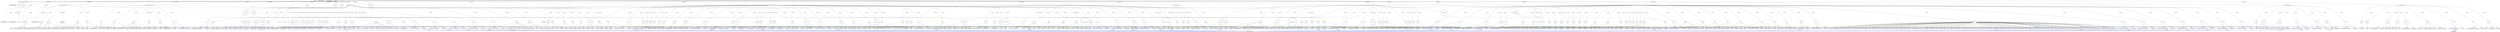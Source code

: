 digraph {
baseInfo[graphId=179,category="extension_graph",isAnonymous=false,possibleRelation=true]
frameworkRelatedTypesInfo[0="javafx.application.Application"]
possibleCollaborationsInfo[0="179~CLIENT_METHOD_DECLARATION-INSTANTIATION-~javafx.application.Application ~javafx.event.EventHandler ~false~true",1="179~CLIENT_METHOD_DECLARATION-INSTANTIATION-~javafx.application.Application ~javafx.util.Callback ~false~true"]
locationInfo[projectName="BryceLawrence-Tableiness",filePath="/BryceLawrence-Tableiness/Tableiness-master/src/truthtablegenerator/GUI.java",contextSignature="GUI",graphId="179"]
0[label="truthtablegenerator.GUI",vertexType="ROOT_CLIENT_CLASS_DECLARATION",isFrameworkType=false,color=red]
1[label="javafx.application.Application",vertexType="FRAMEWORK_CLASS_TYPE",isFrameworkType=true,peripheries=2]
2[label="centerArea",vertexType="FIELD_DECLARATION",isFrameworkType=true,peripheries=2,shape=circle]
3[label="javafx.scene.layout.VBox",vertexType="FRAMEWORK_CLASS_TYPE",isFrameworkType=true,peripheries=2]
4[label="displayResponseSpeedButton",vertexType="FIELD_DECLARATION",isFrameworkType=true,peripheries=2,shape=circle]
5[label="javafx.scene.control.Button",vertexType="FRAMEWORK_CLASS_TYPE",isFrameworkType=true,peripheries=2]
6[label="displaySpeedButton",vertexType="FIELD_DECLARATION",isFrameworkType=true,peripheries=2,shape=circle]
8[label="expression",vertexType="FIELD_DECLARATION",isFrameworkType=true,peripheries=2,shape=circle]
9[label="javafx.scene.control.TextField",vertexType="FRAMEWORK_CLASS_TYPE",isFrameworkType=true,peripheries=2]
10[label="expressionRow",vertexType="FIELD_DECLARATION",isFrameworkType=true,peripheries=2,shape=circle]
11[label="javafx.scene.layout.HBox",vertexType="FRAMEWORK_CLASS_TYPE",isFrameworkType=true,peripheries=2]
12[label="fileMenu",vertexType="FIELD_DECLARATION",isFrameworkType=true,peripheries=2,shape=circle]
13[label="javafx.scene.control.Menu",vertexType="FRAMEWORK_CLASS_TYPE",isFrameworkType=true,peripheries=2]
14[label="helpMenu",vertexType="FIELD_DECLARATION",isFrameworkType=true,peripheries=2,shape=circle]
16[label="logicButtonRow",vertexType="FIELD_DECLARATION",isFrameworkType=true,peripheries=2,shape=circle]
18[label="menuBar",vertexType="FIELD_DECLARATION",isFrameworkType=true,peripheries=2,shape=circle]
19[label="javafx.scene.control.MenuBar",vertexType="FRAMEWORK_CLASS_TYPE",isFrameworkType=true,peripheries=2]
20[label="modeButton",vertexType="FIELD_DECLARATION",isFrameworkType=true,peripheries=2,shape=circle]
22[label="modeMenu",vertexType="FIELD_DECLARATION",isFrameworkType=true,peripheries=2,shape=circle]
24[label="root",vertexType="FIELD_DECLARATION",isFrameworkType=true,peripheries=2,shape=circle]
25[label="javafx.scene.layout.BorderPane",vertexType="FRAMEWORK_CLASS_TYPE",isFrameworkType=true,peripheries=2]
26[label="tableArea",vertexType="FIELD_DECLARATION",isFrameworkType=true,peripheries=2,shape=circle]
28[label="toggleButtonRow",vertexType="FIELD_DECLARATION",isFrameworkType=true,peripheries=2,shape=circle]
30[label="void start(javafx.stage.Stage)",vertexType="OVERRIDING_METHOD_DECLARATION",isFrameworkType=false,shape=box]
31[label="primaryStage",vertexType="PARAMETER_DECLARATION",isFrameworkType=true,peripheries=2]
32[label="javafx.stage.Stage",vertexType="FRAMEWORK_CLASS_TYPE",isFrameworkType=true,peripheries=2]
34[label="getIcons()",vertexType="INSIDE_CALL",isFrameworkType=true,peripheries=2,shape=box]
36[label="VAR1",vertexType="VARIABLE_EXPRESION",isFrameworkType=true,peripheries=2,shape=circle]
37[label="javafx.scene.image.Image",vertexType="FRAMEWORK_CLASS_TYPE",isFrameworkType=true,peripheries=2]
35[label="new Image()",vertexType="CONSTRUCTOR_CALL",isFrameworkType=true,peripheries=2]
39[label="setMinWidth()",vertexType="INSIDE_CALL",isFrameworkType=true,peripheries=2,shape=box]
41[label="setMinHeight()",vertexType="INSIDE_CALL",isFrameworkType=true,peripheries=2,shape=box]
42[label="root",vertexType="VARIABLE_EXPRESION",isFrameworkType=true,peripheries=2,shape=circle]
43[label="setTop()",vertexType="INSIDE_CALL",isFrameworkType=true,peripheries=2,shape=box]
46[label="setCenter()",vertexType="INSIDE_CALL",isFrameworkType=true,peripheries=2,shape=box]
48[label="setTitle()",vertexType="INSIDE_CALL",isFrameworkType=true,peripheries=2,shape=box]
50[label="scene",vertexType="VARIABLE_EXPRESION",isFrameworkType=true,peripheries=2,shape=circle]
51[label="javafx.scene.Scene",vertexType="FRAMEWORK_CLASS_TYPE",isFrameworkType=true,peripheries=2]
49[label="new Scene()",vertexType="CONSTRUCTOR_CALL",isFrameworkType=true,peripheries=2]
53[label="getStylesheets()",vertexType="INSIDE_CALL",isFrameworkType=true,peripheries=2,shape=box]
55[label="getAccelerators()",vertexType="INSIDE_CALL",isFrameworkType=true,peripheries=2,shape=box]
57[label="VAR10",vertexType="VARIABLE_EXPRESION",isFrameworkType=true,peripheries=2,shape=circle]
58[label="javafx.scene.input.KeyCodeCombination",vertexType="FRAMEWORK_CLASS_TYPE",isFrameworkType=true,peripheries=2]
56[label="new KeyCodeCombination()",vertexType="CONSTRUCTOR_CALL",isFrameworkType=true,peripheries=2]
60[label="setScene()",vertexType="INSIDE_CALL",isFrameworkType=true,peripheries=2,shape=box]
62[label="show()",vertexType="INSIDE_CALL",isFrameworkType=true,peripheries=2,shape=box]
63[label="expression",vertexType="VARIABLE_EXPRESION",isFrameworkType=true,peripheries=2,shape=circle]
65[label="javafx.scene.Node",vertexType="FRAMEWORK_CLASS_TYPE",isFrameworkType=true,peripheries=2]
64[label="requestFocus()",vertexType="INSIDE_CALL",isFrameworkType=true,peripheries=2,shape=box]
67[label="deselect()",vertexType="INSIDE_CALL",isFrameworkType=true,peripheries=2,shape=box]
69[label="end()",vertexType="INSIDE_CALL",isFrameworkType=true,peripheries=2,shape=box]
70[label="void createErrorBox(java.lang.String)",vertexType="CLIENT_METHOD_DECLARATION",isFrameworkType=false,shape=box]
72[label="pane",vertexType="VARIABLE_EXPRESION",isFrameworkType=true,peripheries=2,shape=circle]
71[label="new BorderPane()",vertexType="CONSTRUCTOR_CALL",isFrameworkType=true,peripheries=2]
75[label="l",vertexType="VARIABLE_EXPRESION",isFrameworkType=true,peripheries=2,shape=circle]
76[label="javafx.scene.control.Label",vertexType="FRAMEWORK_CLASS_TYPE",isFrameworkType=true,peripheries=2]
74[label="new Label()",vertexType="CONSTRUCTOR_CALL",isFrameworkType=true,peripheries=2]
78[label="setText()",vertexType="INSIDE_CALL",isFrameworkType=true,peripheries=2,shape=box]
80[label="b",vertexType="VARIABLE_EXPRESION",isFrameworkType=true,peripheries=2,shape=circle]
79[label="new Button()",vertexType="CONSTRUCTOR_CALL",isFrameworkType=true,peripheries=2]
83[label="setCenter()",vertexType="INSIDE_CALL",isFrameworkType=true,peripheries=2,shape=box]
85[label="setBottom()",vertexType="INSIDE_CALL",isFrameworkType=true,peripheries=2,shape=box]
87[label="stage",vertexType="VARIABLE_EXPRESION",isFrameworkType=true,peripheries=2,shape=circle]
86[label="new Stage()",vertexType="CONSTRUCTOR_CALL",isFrameworkType=true,peripheries=2]
90[label="getIcons()",vertexType="INSIDE_CALL",isFrameworkType=true,peripheries=2,shape=box]
92[label="VAR24",vertexType="VARIABLE_EXPRESION",isFrameworkType=true,peripheries=2,shape=circle]
91[label="new Image()",vertexType="CONSTRUCTOR_CALL",isFrameworkType=true,peripheries=2]
95[label="setOnAction()",vertexType="INSIDE_CALL",isFrameworkType=true,peripheries=2,shape=box]
97[label="anonymous26",vertexType="VARIABLE_EXPRESION",isFrameworkType=false,shape=circle]
98[label="REFERENCE_ANONYMOUS_DECLARATION",vertexType="REFERENCE_ANONYMOUS_DECLARATION",isFrameworkType=false,color=blue]
99[label="javafx.event.EventHandler",vertexType="FRAMEWORK_INTERFACE_TYPE",isFrameworkType=true,peripheries=2]
96[label="new EventHandler()",vertexType="CONSTRUCTOR_CALL",isFrameworkType=false]
101[label="close()",vertexType="INSIDE_CALL",isFrameworkType=true,peripheries=2,shape=box]
103[label="scene",vertexType="VARIABLE_EXPRESION",isFrameworkType=true,peripheries=2,shape=circle]
102[label="new Scene()",vertexType="CONSTRUCTOR_CALL",isFrameworkType=true,peripheries=2]
106[label="getAccelerators()",vertexType="INSIDE_CALL",isFrameworkType=true,peripheries=2,shape=box]
108[label="VAR30",vertexType="VARIABLE_EXPRESION",isFrameworkType=true,peripheries=2,shape=circle]
107[label="new KeyCodeCombination()",vertexType="CONSTRUCTOR_CALL",isFrameworkType=true,peripheries=2]
111[label="fire()",vertexType="INSIDE_CALL",isFrameworkType=true,peripheries=2,shape=box]
113[label="setTitle()",vertexType="INSIDE_CALL",isFrameworkType=true,peripheries=2,shape=box]
115[label="setScene()",vertexType="INSIDE_CALL",isFrameworkType=true,peripheries=2,shape=box]
117[label="initModality()",vertexType="INSIDE_CALL",isFrameworkType=true,peripheries=2,shape=box]
119[label="showAndWait()",vertexType="INSIDE_CALL",isFrameworkType=true,peripheries=2,shape=box]
120[label="void createHelpWindow()",vertexType="CLIENT_METHOD_DECLARATION",isFrameworkType=false,shape=box]
122[label="stage",vertexType="VARIABLE_EXPRESION",isFrameworkType=true,peripheries=2,shape=circle]
121[label="new Stage()",vertexType="CONSTRUCTOR_CALL",isFrameworkType=true,peripheries=2]
125[label="getIcons()",vertexType="INSIDE_CALL",isFrameworkType=true,peripheries=2,shape=box]
127[label="VAR38",vertexType="VARIABLE_EXPRESION",isFrameworkType=true,peripheries=2,shape=circle]
126[label="new Image()",vertexType="CONSTRUCTOR_CALL",isFrameworkType=true,peripheries=2]
130[label="terms",vertexType="VARIABLE_EXPRESION",isFrameworkType=true,peripheries=2,shape=circle]
129[label="new Button()",vertexType="CONSTRUCTOR_CALL",isFrameworkType=true,peripheries=2]
133[label="rules",vertexType="VARIABLE_EXPRESION",isFrameworkType=true,peripheries=2,shape=circle]
132[label="new Button()",vertexType="CONSTRUCTOR_CALL",isFrameworkType=true,peripheries=2]
136[label="hints",vertexType="VARIABLE_EXPRESION",isFrameworkType=true,peripheries=2,shape=circle]
135[label="new Button()",vertexType="CONSTRUCTOR_CALL",isFrameworkType=true,peripheries=2]
139[label="laws",vertexType="VARIABLE_EXPRESION",isFrameworkType=true,peripheries=2,shape=circle]
138[label="new Button()",vertexType="CONSTRUCTOR_CALL",isFrameworkType=true,peripheries=2]
142[label="lawsConditional",vertexType="VARIABLE_EXPRESION",isFrameworkType=true,peripheries=2,shape=circle]
141[label="new Button()",vertexType="CONSTRUCTOR_CALL",isFrameworkType=true,peripheries=2]
145[label="about",vertexType="VARIABLE_EXPRESION",isFrameworkType=true,peripheries=2,shape=circle]
144[label="new Button()",vertexType="CONSTRUCTOR_CALL",isFrameworkType=true,peripheries=2]
148[label="close",vertexType="VARIABLE_EXPRESION",isFrameworkType=true,peripheries=2,shape=circle]
147[label="new Button()",vertexType="CONSTRUCTOR_CALL",isFrameworkType=true,peripheries=2]
151[label="helpButtonsRow",vertexType="VARIABLE_EXPRESION",isFrameworkType=true,peripheries=2,shape=circle]
150[label="new HBox()",vertexType="CONSTRUCTOR_CALL",isFrameworkType=true,peripheries=2]
153[label="VAR47",vertexType="VARIABLE_EXPRESION",isFrameworkType=true,peripheries=2,shape=circle]
155[label="javafx.collections.ObservableList",vertexType="FRAMEWORK_INTERFACE_TYPE",isFrameworkType=true,peripheries=2]
154[label="addAll()",vertexType="INSIDE_CALL",isFrameworkType=true,peripheries=2,shape=box]
157[label="getChildren()",vertexType="INSIDE_CALL",isFrameworkType=true,peripheries=2,shape=box]
159[label="termsWeb",vertexType="VARIABLE_EXPRESION",isFrameworkType=true,peripheries=2,shape=circle]
160[label="javafx.scene.web.WebView",vertexType="FRAMEWORK_CLASS_TYPE",isFrameworkType=true,peripheries=2]
158[label="new WebView()",vertexType="CONSTRUCTOR_CALL",isFrameworkType=true,peripheries=2]
162[label="getEngine()",vertexType="INSIDE_CALL",isFrameworkType=true,peripheries=2,shape=box]
163[label="termsEngine",vertexType="VARIABLE_EXPRESION",isFrameworkType=true,peripheries=2,shape=circle]
165[label="javafx.scene.web.WebEngine",vertexType="FRAMEWORK_CLASS_TYPE",isFrameworkType=true,peripheries=2]
164[label="load()",vertexType="INSIDE_CALL",isFrameworkType=true,peripheries=2,shape=box]
167[label="rulesWeb",vertexType="VARIABLE_EXPRESION",isFrameworkType=true,peripheries=2,shape=circle]
166[label="new WebView()",vertexType="CONSTRUCTOR_CALL",isFrameworkType=true,peripheries=2]
170[label="getEngine()",vertexType="INSIDE_CALL",isFrameworkType=true,peripheries=2,shape=box]
171[label="rulesEngine",vertexType="VARIABLE_EXPRESION",isFrameworkType=true,peripheries=2,shape=circle]
172[label="load()",vertexType="INSIDE_CALL",isFrameworkType=true,peripheries=2,shape=box]
175[label="hintsWeb",vertexType="VARIABLE_EXPRESION",isFrameworkType=true,peripheries=2,shape=circle]
174[label="new WebView()",vertexType="CONSTRUCTOR_CALL",isFrameworkType=true,peripheries=2]
178[label="getEngine()",vertexType="INSIDE_CALL",isFrameworkType=true,peripheries=2,shape=box]
179[label="hintsEngine",vertexType="VARIABLE_EXPRESION",isFrameworkType=true,peripheries=2,shape=circle]
180[label="load()",vertexType="INSIDE_CALL",isFrameworkType=true,peripheries=2,shape=box]
183[label="laws1Web",vertexType="VARIABLE_EXPRESION",isFrameworkType=true,peripheries=2,shape=circle]
182[label="new WebView()",vertexType="CONSTRUCTOR_CALL",isFrameworkType=true,peripheries=2]
186[label="getEngine()",vertexType="INSIDE_CALL",isFrameworkType=true,peripheries=2,shape=box]
187[label="laws1Engine",vertexType="VARIABLE_EXPRESION",isFrameworkType=true,peripheries=2,shape=circle]
188[label="load()",vertexType="INSIDE_CALL",isFrameworkType=true,peripheries=2,shape=box]
191[label="laws2Web",vertexType="VARIABLE_EXPRESION",isFrameworkType=true,peripheries=2,shape=circle]
190[label="new WebView()",vertexType="CONSTRUCTOR_CALL",isFrameworkType=true,peripheries=2]
194[label="getEngine()",vertexType="INSIDE_CALL",isFrameworkType=true,peripheries=2,shape=box]
195[label="laws2Engine",vertexType="VARIABLE_EXPRESION",isFrameworkType=true,peripheries=2,shape=circle]
196[label="load()",vertexType="INSIDE_CALL",isFrameworkType=true,peripheries=2,shape=box]
199[label="aboutWeb",vertexType="VARIABLE_EXPRESION",isFrameworkType=true,peripheries=2,shape=circle]
198[label="new WebView()",vertexType="CONSTRUCTOR_CALL",isFrameworkType=true,peripheries=2]
202[label="getEngine()",vertexType="INSIDE_CALL",isFrameworkType=true,peripheries=2,shape=box]
203[label="aboutEngine",vertexType="VARIABLE_EXPRESION",isFrameworkType=true,peripheries=2,shape=circle]
204[label="load()",vertexType="INSIDE_CALL",isFrameworkType=true,peripheries=2,shape=box]
207[label="pane",vertexType="VARIABLE_EXPRESION",isFrameworkType=true,peripheries=2,shape=circle]
206[label="new BorderPane()",vertexType="CONSTRUCTOR_CALL",isFrameworkType=true,peripheries=2]
210[label="setTop()",vertexType="INSIDE_CALL",isFrameworkType=true,peripheries=2,shape=box]
212[label="setCenter()",vertexType="INSIDE_CALL",isFrameworkType=true,peripheries=2,shape=box]
214[label="setOnAction()",vertexType="INSIDE_CALL",isFrameworkType=true,peripheries=2,shape=box]
216[label="anonymous71",vertexType="VARIABLE_EXPRESION",isFrameworkType=false,shape=circle]
217[label="REFERENCE_ANONYMOUS_DECLARATION",vertexType="REFERENCE_ANONYMOUS_DECLARATION",isFrameworkType=false,color=blue]
215[label="new EventHandler()",vertexType="CONSTRUCTOR_CALL",isFrameworkType=false]
220[label="setCenter()",vertexType="INSIDE_CALL",isFrameworkType=true,peripheries=2,shape=box]
222[label="setOnAction()",vertexType="INSIDE_CALL",isFrameworkType=true,peripheries=2,shape=box]
224[label="anonymous74",vertexType="VARIABLE_EXPRESION",isFrameworkType=false,shape=circle]
225[label="REFERENCE_ANONYMOUS_DECLARATION",vertexType="REFERENCE_ANONYMOUS_DECLARATION",isFrameworkType=false,color=blue]
223[label="new EventHandler()",vertexType="CONSTRUCTOR_CALL",isFrameworkType=false]
228[label="setCenter()",vertexType="INSIDE_CALL",isFrameworkType=true,peripheries=2,shape=box]
230[label="setOnAction()",vertexType="INSIDE_CALL",isFrameworkType=true,peripheries=2,shape=box]
232[label="anonymous77",vertexType="VARIABLE_EXPRESION",isFrameworkType=false,shape=circle]
233[label="REFERENCE_ANONYMOUS_DECLARATION",vertexType="REFERENCE_ANONYMOUS_DECLARATION",isFrameworkType=false,color=blue]
231[label="new EventHandler()",vertexType="CONSTRUCTOR_CALL",isFrameworkType=false]
236[label="setCenter()",vertexType="INSIDE_CALL",isFrameworkType=true,peripheries=2,shape=box]
238[label="setOnAction()",vertexType="INSIDE_CALL",isFrameworkType=true,peripheries=2,shape=box]
240[label="anonymous80",vertexType="VARIABLE_EXPRESION",isFrameworkType=false,shape=circle]
241[label="REFERENCE_ANONYMOUS_DECLARATION",vertexType="REFERENCE_ANONYMOUS_DECLARATION",isFrameworkType=false,color=blue]
239[label="new EventHandler()",vertexType="CONSTRUCTOR_CALL",isFrameworkType=false]
244[label="setCenter()",vertexType="INSIDE_CALL",isFrameworkType=true,peripheries=2,shape=box]
246[label="setOnAction()",vertexType="INSIDE_CALL",isFrameworkType=true,peripheries=2,shape=box]
248[label="anonymous83",vertexType="VARIABLE_EXPRESION",isFrameworkType=false,shape=circle]
249[label="REFERENCE_ANONYMOUS_DECLARATION",vertexType="REFERENCE_ANONYMOUS_DECLARATION",isFrameworkType=false,color=blue]
247[label="new EventHandler()",vertexType="CONSTRUCTOR_CALL",isFrameworkType=false]
252[label="setCenter()",vertexType="INSIDE_CALL",isFrameworkType=true,peripheries=2,shape=box]
254[label="setOnAction()",vertexType="INSIDE_CALL",isFrameworkType=true,peripheries=2,shape=box]
256[label="anonymous86",vertexType="VARIABLE_EXPRESION",isFrameworkType=false,shape=circle]
257[label="REFERENCE_ANONYMOUS_DECLARATION",vertexType="REFERENCE_ANONYMOUS_DECLARATION",isFrameworkType=false,color=blue]
255[label="new EventHandler()",vertexType="CONSTRUCTOR_CALL",isFrameworkType=false]
260[label="setCenter()",vertexType="INSIDE_CALL",isFrameworkType=true,peripheries=2,shape=box]
262[label="setOnAction()",vertexType="INSIDE_CALL",isFrameworkType=true,peripheries=2,shape=box]
264[label="anonymous89",vertexType="VARIABLE_EXPRESION",isFrameworkType=false,shape=circle]
265[label="REFERENCE_ANONYMOUS_DECLARATION",vertexType="REFERENCE_ANONYMOUS_DECLARATION",isFrameworkType=false,color=blue]
263[label="new EventHandler()",vertexType="CONSTRUCTOR_CALL",isFrameworkType=false]
268[label="close()",vertexType="INSIDE_CALL",isFrameworkType=true,peripheries=2,shape=box]
270[label="setTitle()",vertexType="INSIDE_CALL",isFrameworkType=true,peripheries=2,shape=box]
272[label="setMinWidth()",vertexType="INSIDE_CALL",isFrameworkType=true,peripheries=2,shape=box]
274[label="setMinHeight()",vertexType="INSIDE_CALL",isFrameworkType=true,peripheries=2,shape=box]
276[label="setScene()",vertexType="INSIDE_CALL",isFrameworkType=true,peripheries=2,shape=box]
278[label="VAR95",vertexType="VARIABLE_EXPRESION",isFrameworkType=true,peripheries=2,shape=circle]
277[label="new Scene()",vertexType="CONSTRUCTOR_CALL",isFrameworkType=true,peripheries=2]
281[label="show()",vertexType="INSIDE_CALL",isFrameworkType=true,peripheries=2,shape=box]
282[label="void createFileMenuBar(javafx.stage.Stage)",vertexType="CLIENT_METHOD_DECLARATION",isFrameworkType=false,shape=box]
283[label="primaryStage",vertexType="PARAMETER_DECLARATION",isFrameworkType=true,peripheries=2]
286[label="load",vertexType="VARIABLE_EXPRESION",isFrameworkType=true,peripheries=2,shape=circle]
287[label="javafx.scene.control.MenuItem",vertexType="FRAMEWORK_CLASS_TYPE",isFrameworkType=true,peripheries=2]
285[label="new MenuItem()",vertexType="CONSTRUCTOR_CALL",isFrameworkType=true,peripheries=2]
289[label="saveExpression",vertexType="VARIABLE_EXPRESION",isFrameworkType=true,peripheries=2,shape=circle]
288[label="new MenuItem()",vertexType="CONSTRUCTOR_CALL",isFrameworkType=true,peripheries=2]
292[label="saveTable",vertexType="VARIABLE_EXPRESION",isFrameworkType=true,peripheries=2,shape=circle]
291[label="new MenuItem()",vertexType="CONSTRUCTOR_CALL",isFrameworkType=true,peripheries=2]
295[label="reset",vertexType="VARIABLE_EXPRESION",isFrameworkType=true,peripheries=2,shape=circle]
294[label="new MenuItem()",vertexType="CONSTRUCTOR_CALL",isFrameworkType=true,peripheries=2]
298[label="exit",vertexType="VARIABLE_EXPRESION",isFrameworkType=true,peripheries=2,shape=circle]
297[label="new MenuItem()",vertexType="CONSTRUCTOR_CALL",isFrameworkType=true,peripheries=2]
300[label="VAR102",vertexType="VARIABLE_EXPRESION",isFrameworkType=true,peripheries=2,shape=circle]
301[label="addAll()",vertexType="INSIDE_CALL",isFrameworkType=true,peripheries=2,shape=box]
303[label="fileMenu",vertexType="VARIABLE_EXPRESION",isFrameworkType=true,peripheries=2,shape=circle]
304[label="getItems()",vertexType="INSIDE_CALL",isFrameworkType=true,peripheries=2,shape=box]
307[label="setOnAction()",vertexType="INSIDE_CALL",isFrameworkType=true,peripheries=2,shape=box]
309[label="anonymous105",vertexType="VARIABLE_EXPRESION",isFrameworkType=false,shape=circle]
310[label="REFERENCE_ANONYMOUS_DECLARATION",vertexType="REFERENCE_ANONYMOUS_DECLARATION",isFrameworkType=false,color=blue]
308[label="new EventHandler()",vertexType="CONSTRUCTOR_CALL",isFrameworkType=false]
312[label="FileChooserBuilder",vertexType="VARIABLE_EXPRESION",isFrameworkType=true,peripheries=2,shape=circle]
314[label="javafx.stage.FileChooserBuilder",vertexType="FRAMEWORK_CLASS_TYPE",isFrameworkType=true,peripheries=2]
313[label="create()",vertexType="INSIDE_CALL",isFrameworkType=true,peripheries=2,shape=box]
315[label="VAR107",vertexType="VARIABLE_EXPRESION",isFrameworkType=true,peripheries=2,shape=circle]
316[label="build()",vertexType="INSIDE_CALL",isFrameworkType=true,peripheries=2,shape=box]
318[label="VAR108",vertexType="VARIABLE_EXPRESION",isFrameworkType=true,peripheries=2,shape=circle]
319[label="initialDirectory()",vertexType="INSIDE_CALL",isFrameworkType=true,peripheries=2,shape=box]
321[label="fcb",vertexType="VARIABLE_EXPRESION",isFrameworkType=true,peripheries=2,shape=circle]
322[label="title()",vertexType="INSIDE_CALL",isFrameworkType=true,peripheries=2,shape=box]
324[label="fc",vertexType="VARIABLE_EXPRESION",isFrameworkType=true,peripheries=2,shape=circle]
326[label="javafx.stage.FileChooser",vertexType="FRAMEWORK_CLASS_TYPE",isFrameworkType=true,peripheries=2]
325[label="showOpenDialog()",vertexType="INSIDE_CALL",isFrameworkType=true,peripheries=2,shape=box]
328[label="showOpenDialog()",vertexType="INSIDE_CALL",isFrameworkType=true,peripheries=2,shape=box]
329[label="expression",vertexType="VARIABLE_EXPRESION",isFrameworkType=true,peripheries=2,shape=circle]
331[label="javafx.scene.control.TextInputControl",vertexType="FRAMEWORK_CLASS_TYPE",isFrameworkType=true,peripheries=2]
330[label="setText()",vertexType="INSIDE_CALL",isFrameworkType=true,peripheries=2,shape=box]
333[label="getText()",vertexType="INSIDE_CALL",isFrameworkType=true,peripheries=2,shape=box]
335[label="setOnAction()",vertexType="INSIDE_CALL",isFrameworkType=true,peripheries=2,shape=box]
337[label="anonymous115",vertexType="VARIABLE_EXPRESION",isFrameworkType=false,shape=circle]
338[label="REFERENCE_ANONYMOUS_DECLARATION",vertexType="REFERENCE_ANONYMOUS_DECLARATION",isFrameworkType=false,color=blue]
336[label="new EventHandler()",vertexType="CONSTRUCTOR_CALL",isFrameworkType=false]
341[label="create()",vertexType="INSIDE_CALL",isFrameworkType=true,peripheries=2,shape=box]
342[label="VAR117",vertexType="VARIABLE_EXPRESION",isFrameworkType=true,peripheries=2,shape=circle]
343[label="build()",vertexType="INSIDE_CALL",isFrameworkType=true,peripheries=2,shape=box]
345[label="VAR118",vertexType="VARIABLE_EXPRESION",isFrameworkType=true,peripheries=2,shape=circle]
346[label="initialDirectory()",vertexType="INSIDE_CALL",isFrameworkType=true,peripheries=2,shape=box]
349[label="title()",vertexType="INSIDE_CALL",isFrameworkType=true,peripheries=2,shape=box]
351[label="showSaveDialog()",vertexType="INSIDE_CALL",isFrameworkType=true,peripheries=2,shape=box]
353[label="getText()",vertexType="INSIDE_CALL",isFrameworkType=true,peripheries=2,shape=box]
355[label="setOnAction()",vertexType="INSIDE_CALL",isFrameworkType=true,peripheries=2,shape=box]
357[label="anonymous123",vertexType="VARIABLE_EXPRESION",isFrameworkType=false,shape=circle]
358[label="REFERENCE_ANONYMOUS_DECLARATION",vertexType="REFERENCE_ANONYMOUS_DECLARATION",isFrameworkType=false,color=blue]
356[label="new EventHandler()",vertexType="CONSTRUCTOR_CALL",isFrameworkType=false]
361[label="create()",vertexType="INSIDE_CALL",isFrameworkType=true,peripheries=2,shape=box]
362[label="VAR125",vertexType="VARIABLE_EXPRESION",isFrameworkType=true,peripheries=2,shape=circle]
363[label="build()",vertexType="INSIDE_CALL",isFrameworkType=true,peripheries=2,shape=box]
365[label="VAR126",vertexType="VARIABLE_EXPRESION",isFrameworkType=true,peripheries=2,shape=circle]
366[label="initialDirectory()",vertexType="INSIDE_CALL",isFrameworkType=true,peripheries=2,shape=box]
369[label="title()",vertexType="INSIDE_CALL",isFrameworkType=true,peripheries=2,shape=box]
371[label="showSaveDialog()",vertexType="INSIDE_CALL",isFrameworkType=true,peripheries=2,shape=box]
373[label="setOnAction()",vertexType="INSIDE_CALL",isFrameworkType=true,peripheries=2,shape=box]
375[label="anonymous130",vertexType="VARIABLE_EXPRESION",isFrameworkType=false,shape=circle]
376[label="REFERENCE_ANONYMOUS_DECLARATION",vertexType="REFERENCE_ANONYMOUS_DECLARATION",isFrameworkType=false,color=blue]
374[label="new EventHandler()",vertexType="CONSTRUCTOR_CALL",isFrameworkType=false]
379[label="setText()",vertexType="INSIDE_CALL",isFrameworkType=true,peripheries=2,shape=box]
380[label="displayResponseSpeedButton",vertexType="VARIABLE_EXPRESION",isFrameworkType=true,peripheries=2,shape=circle]
382[label="javafx.scene.control.Labeled",vertexType="FRAMEWORK_CLASS_TYPE",isFrameworkType=true,peripheries=2]
381[label="setGraphic()",vertexType="INSIDE_CALL",isFrameworkType=true,peripheries=2,shape=box]
384[label="VAR133",vertexType="VARIABLE_EXPRESION",isFrameworkType=true,peripheries=2,shape=circle]
385[label="javafx.scene.image.ImageView",vertexType="FRAMEWORK_CLASS_TYPE",isFrameworkType=true,peripheries=2]
383[label="new ImageView()",vertexType="CONSTRUCTOR_CALL",isFrameworkType=true,peripheries=2]
386[label="modeButton",vertexType="VARIABLE_EXPRESION",isFrameworkType=true,peripheries=2,shape=circle]
387[label="setGraphic()",vertexType="INSIDE_CALL",isFrameworkType=true,peripheries=2,shape=box]
390[label="VAR135",vertexType="VARIABLE_EXPRESION",isFrameworkType=true,peripheries=2,shape=circle]
389[label="new ImageView()",vertexType="CONSTRUCTOR_CALL",isFrameworkType=true,peripheries=2]
392[label="displaySpeedButton",vertexType="VARIABLE_EXPRESION",isFrameworkType=true,peripheries=2,shape=circle]
393[label="setGraphic()",vertexType="INSIDE_CALL",isFrameworkType=true,peripheries=2,shape=box]
396[label="VAR137",vertexType="VARIABLE_EXPRESION",isFrameworkType=true,peripheries=2,shape=circle]
395[label="new ImageView()",vertexType="CONSTRUCTOR_CALL",isFrameworkType=true,peripheries=2]
399[label="setOnAction()",vertexType="INSIDE_CALL",isFrameworkType=true,peripheries=2,shape=box]
401[label="anonymous139",vertexType="VARIABLE_EXPRESION",isFrameworkType=false,shape=circle]
402[label="REFERENCE_ANONYMOUS_DECLARATION",vertexType="REFERENCE_ANONYMOUS_DECLARATION",isFrameworkType=false,color=blue]
400[label="new EventHandler()",vertexType="CONSTRUCTOR_CALL",isFrameworkType=false]
404[label="Platform",vertexType="VARIABLE_EXPRESION",isFrameworkType=true,peripheries=2,shape=circle]
406[label="javafx.application.Platform",vertexType="FRAMEWORK_CLASS_TYPE",isFrameworkType=true,peripheries=2]
405[label="runLater()",vertexType="INSIDE_CALL",isFrameworkType=true,peripheries=2,shape=box]
408[label="close()",vertexType="INSIDE_CALL",isFrameworkType=true,peripheries=2,shape=box]
410[label="setAccelerator()",vertexType="INSIDE_CALL",isFrameworkType=true,peripheries=2,shape=box]
412[label="VAR143",vertexType="VARIABLE_EXPRESION",isFrameworkType=true,peripheries=2,shape=circle]
411[label="new KeyCodeCombination()",vertexType="CONSTRUCTOR_CALL",isFrameworkType=true,peripheries=2]
415[label="setAccelerator()",vertexType="INSIDE_CALL",isFrameworkType=true,peripheries=2,shape=box]
417[label="VAR145",vertexType="VARIABLE_EXPRESION",isFrameworkType=true,peripheries=2,shape=circle]
416[label="new KeyCodeCombination()",vertexType="CONSTRUCTOR_CALL",isFrameworkType=true,peripheries=2]
420[label="setAccelerator()",vertexType="INSIDE_CALL",isFrameworkType=true,peripheries=2,shape=box]
422[label="VAR147",vertexType="VARIABLE_EXPRESION",isFrameworkType=true,peripheries=2,shape=circle]
421[label="new KeyCodeCombination()",vertexType="CONSTRUCTOR_CALL",isFrameworkType=true,peripheries=2]
425[label="setAccelerator()",vertexType="INSIDE_CALL",isFrameworkType=true,peripheries=2,shape=box]
427[label="VAR149",vertexType="VARIABLE_EXPRESION",isFrameworkType=true,peripheries=2,shape=circle]
426[label="new KeyCodeCombination()",vertexType="CONSTRUCTOR_CALL",isFrameworkType=true,peripheries=2]
430[label="setAccelerator()",vertexType="INSIDE_CALL",isFrameworkType=true,peripheries=2,shape=box]
432[label="VAR151",vertexType="VARIABLE_EXPRESION",isFrameworkType=true,peripheries=2,shape=circle]
431[label="new KeyCodeCombination()",vertexType="CONSTRUCTOR_CALL",isFrameworkType=true,peripheries=2]
434[label="void createModeMenuBar()",vertexType="CLIENT_METHOD_DECLARATION",isFrameworkType=false,shape=box]
436[label="compact",vertexType="VARIABLE_EXPRESION",isFrameworkType=true,peripheries=2,shape=circle]
435[label="new MenuItem()",vertexType="CONSTRUCTOR_CALL",isFrameworkType=true,peripheries=2]
439[label="full",vertexType="VARIABLE_EXPRESION",isFrameworkType=true,peripheries=2,shape=circle]
438[label="new MenuItem()",vertexType="CONSTRUCTOR_CALL",isFrameworkType=true,peripheries=2]
442[label="batch",vertexType="VARIABLE_EXPRESION",isFrameworkType=true,peripheries=2,shape=circle]
441[label="new MenuItem()",vertexType="CONSTRUCTOR_CALL",isFrameworkType=true,peripheries=2]
445[label="dynamic",vertexType="VARIABLE_EXPRESION",isFrameworkType=true,peripheries=2,shape=circle]
444[label="new MenuItem()",vertexType="CONSTRUCTOR_CALL",isFrameworkType=true,peripheries=2]
447[label="VAR156",vertexType="VARIABLE_EXPRESION",isFrameworkType=true,peripheries=2,shape=circle]
448[label="addAll()",vertexType="INSIDE_CALL",isFrameworkType=true,peripheries=2,shape=box]
450[label="modeMenu",vertexType="VARIABLE_EXPRESION",isFrameworkType=true,peripheries=2,shape=circle]
451[label="getItems()",vertexType="INSIDE_CALL",isFrameworkType=true,peripheries=2,shape=box]
454[label="setOnAction()",vertexType="INSIDE_CALL",isFrameworkType=true,peripheries=2,shape=box]
456[label="anonymous159",vertexType="VARIABLE_EXPRESION",isFrameworkType=false,shape=circle]
457[label="REFERENCE_ANONYMOUS_DECLARATION",vertexType="REFERENCE_ANONYMOUS_DECLARATION",isFrameworkType=false,color=blue]
455[label="new EventHandler()",vertexType="CONSTRUCTOR_CALL",isFrameworkType=false]
459[label="modeButton",vertexType="VARIABLE_EXPRESION",isFrameworkType=true,peripheries=2,shape=circle]
460[label="setGraphic()",vertexType="INSIDE_CALL",isFrameworkType=true,peripheries=2,shape=box]
463[label="VAR161",vertexType="VARIABLE_EXPRESION",isFrameworkType=true,peripheries=2,shape=circle]
462[label="new ImageView()",vertexType="CONSTRUCTOR_CALL",isFrameworkType=true,peripheries=2]
466[label="setOnAction()",vertexType="INSIDE_CALL",isFrameworkType=true,peripheries=2,shape=box]
468[label="anonymous163",vertexType="VARIABLE_EXPRESION",isFrameworkType=false,shape=circle]
469[label="REFERENCE_ANONYMOUS_DECLARATION",vertexType="REFERENCE_ANONYMOUS_DECLARATION",isFrameworkType=false,color=blue]
467[label="new EventHandler()",vertexType="CONSTRUCTOR_CALL",isFrameworkType=false]
472[label="setGraphic()",vertexType="INSIDE_CALL",isFrameworkType=true,peripheries=2,shape=box]
474[label="VAR165",vertexType="VARIABLE_EXPRESION",isFrameworkType=true,peripheries=2,shape=circle]
473[label="new ImageView()",vertexType="CONSTRUCTOR_CALL",isFrameworkType=true,peripheries=2]
477[label="setOnAction()",vertexType="INSIDE_CALL",isFrameworkType=true,peripheries=2,shape=box]
479[label="anonymous167",vertexType="VARIABLE_EXPRESION",isFrameworkType=false,shape=circle]
480[label="REFERENCE_ANONYMOUS_DECLARATION",vertexType="REFERENCE_ANONYMOUS_DECLARATION",isFrameworkType=false,color=blue]
478[label="new EventHandler()",vertexType="CONSTRUCTOR_CALL",isFrameworkType=false]
482[label="displayResponseSpeedButton",vertexType="VARIABLE_EXPRESION",isFrameworkType=true,peripheries=2,shape=circle]
483[label="setGraphic()",vertexType="INSIDE_CALL",isFrameworkType=true,peripheries=2,shape=box]
486[label="VAR169",vertexType="VARIABLE_EXPRESION",isFrameworkType=true,peripheries=2,shape=circle]
485[label="new ImageView()",vertexType="CONSTRUCTOR_CALL",isFrameworkType=true,peripheries=2]
489[label="setOnAction()",vertexType="INSIDE_CALL",isFrameworkType=true,peripheries=2,shape=box]
491[label="anonymous171",vertexType="VARIABLE_EXPRESION",isFrameworkType=false,shape=circle]
492[label="REFERENCE_ANONYMOUS_DECLARATION",vertexType="REFERENCE_ANONYMOUS_DECLARATION",isFrameworkType=false,color=blue]
490[label="new EventHandler()",vertexType="CONSTRUCTOR_CALL",isFrameworkType=false]
495[label="setGraphic()",vertexType="INSIDE_CALL",isFrameworkType=true,peripheries=2,shape=box]
497[label="VAR173",vertexType="VARIABLE_EXPRESION",isFrameworkType=true,peripheries=2,shape=circle]
496[label="new ImageView()",vertexType="CONSTRUCTOR_CALL",isFrameworkType=true,peripheries=2]
500[label="setAccelerator()",vertexType="INSIDE_CALL",isFrameworkType=true,peripheries=2,shape=box]
502[label="VAR175",vertexType="VARIABLE_EXPRESION",isFrameworkType=true,peripheries=2,shape=circle]
501[label="new KeyCodeCombination()",vertexType="CONSTRUCTOR_CALL",isFrameworkType=true,peripheries=2]
505[label="setAccelerator()",vertexType="INSIDE_CALL",isFrameworkType=true,peripheries=2,shape=box]
507[label="VAR177",vertexType="VARIABLE_EXPRESION",isFrameworkType=true,peripheries=2,shape=circle]
506[label="new KeyCodeCombination()",vertexType="CONSTRUCTOR_CALL",isFrameworkType=true,peripheries=2]
510[label="setAccelerator()",vertexType="INSIDE_CALL",isFrameworkType=true,peripheries=2,shape=box]
512[label="VAR179",vertexType="VARIABLE_EXPRESION",isFrameworkType=true,peripheries=2,shape=circle]
511[label="new KeyCodeCombination()",vertexType="CONSTRUCTOR_CALL",isFrameworkType=true,peripheries=2]
515[label="setAccelerator()",vertexType="INSIDE_CALL",isFrameworkType=true,peripheries=2,shape=box]
517[label="VAR181",vertexType="VARIABLE_EXPRESION",isFrameworkType=true,peripheries=2,shape=circle]
516[label="new KeyCodeCombination()",vertexType="CONSTRUCTOR_CALL",isFrameworkType=true,peripheries=2]
519[label="void createHelpMenuBar()",vertexType="CLIENT_METHOD_DECLARATION",isFrameworkType=false,shape=box]
521[label="help",vertexType="VARIABLE_EXPRESION",isFrameworkType=true,peripheries=2,shape=circle]
520[label="new MenuItem()",vertexType="CONSTRUCTOR_CALL",isFrameworkType=true,peripheries=2]
523[label="helpMenu",vertexType="VARIABLE_EXPRESION",isFrameworkType=true,peripheries=2,shape=circle]
524[label="getItems()",vertexType="INSIDE_CALL",isFrameworkType=true,peripheries=2,shape=box]
527[label="setOnAction()",vertexType="INSIDE_CALL",isFrameworkType=true,peripheries=2,shape=box]
529[label="anonymous185",vertexType="VARIABLE_EXPRESION",isFrameworkType=false,shape=circle]
530[label="REFERENCE_ANONYMOUS_DECLARATION",vertexType="REFERENCE_ANONYMOUS_DECLARATION",isFrameworkType=false,color=blue]
528[label="new EventHandler()",vertexType="CONSTRUCTOR_CALL",isFrameworkType=false]
541[label="void makeToggleButtons()",vertexType="CLIENT_METHOD_DECLARATION",isFrameworkType=false,shape=box]
542[label="displaySpeedButton",vertexType="VARIABLE_EXPRESION",isFrameworkType=true,peripheries=2,shape=circle]
543[label="setGraphic()",vertexType="INSIDE_CALL",isFrameworkType=true,peripheries=2,shape=box]
546[label="VAR189",vertexType="VARIABLE_EXPRESION",isFrameworkType=true,peripheries=2,shape=circle]
545[label="new ImageView()",vertexType="CONSTRUCTOR_CALL",isFrameworkType=true,peripheries=2]
548[label="modeButton",vertexType="VARIABLE_EXPRESION",isFrameworkType=true,peripheries=2,shape=circle]
549[label="setGraphic()",vertexType="INSIDE_CALL",isFrameworkType=true,peripheries=2,shape=box]
552[label="VAR191",vertexType="VARIABLE_EXPRESION",isFrameworkType=true,peripheries=2,shape=circle]
551[label="new ImageView()",vertexType="CONSTRUCTOR_CALL",isFrameworkType=true,peripheries=2]
554[label="displayResponseSpeedButton",vertexType="VARIABLE_EXPRESION",isFrameworkType=true,peripheries=2,shape=circle]
555[label="setGraphic()",vertexType="INSIDE_CALL",isFrameworkType=true,peripheries=2,shape=box]
558[label="VAR193",vertexType="VARIABLE_EXPRESION",isFrameworkType=true,peripheries=2,shape=circle]
557[label="new ImageView()",vertexType="CONSTRUCTOR_CALL",isFrameworkType=true,peripheries=2]
560[label="VAR194",vertexType="VARIABLE_EXPRESION",isFrameworkType=true,peripheries=2,shape=circle]
561[label="addAll()",vertexType="INSIDE_CALL",isFrameworkType=true,peripheries=2,shape=box]
563[label="toggleButtonRow",vertexType="VARIABLE_EXPRESION",isFrameworkType=true,peripheries=2,shape=circle]
565[label="javafx.scene.layout.Pane",vertexType="FRAMEWORK_CLASS_TYPE",isFrameworkType=true,peripheries=2]
564[label="getChildren()",vertexType="INSIDE_CALL",isFrameworkType=true,peripheries=2,shape=box]
567[label="setOnAction()",vertexType="INSIDE_CALL",isFrameworkType=true,peripheries=2,shape=box]
569[label="anonymous197",vertexType="VARIABLE_EXPRESION",isFrameworkType=false,shape=circle]
570[label="REFERENCE_ANONYMOUS_DECLARATION",vertexType="REFERENCE_ANONYMOUS_DECLARATION",isFrameworkType=false,color=blue]
568[label="new EventHandler()",vertexType="CONSTRUCTOR_CALL",isFrameworkType=false]
573[label="setGraphic()",vertexType="INSIDE_CALL",isFrameworkType=true,peripheries=2,shape=box]
575[label="VAR199",vertexType="VARIABLE_EXPRESION",isFrameworkType=true,peripheries=2,shape=circle]
574[label="new ImageView()",vertexType="CONSTRUCTOR_CALL",isFrameworkType=true,peripheries=2]
578[label="setGraphic()",vertexType="INSIDE_CALL",isFrameworkType=true,peripheries=2,shape=box]
580[label="VAR201",vertexType="VARIABLE_EXPRESION",isFrameworkType=true,peripheries=2,shape=circle]
579[label="new ImageView()",vertexType="CONSTRUCTOR_CALL",isFrameworkType=true,peripheries=2]
582[label="expression",vertexType="VARIABLE_EXPRESION",isFrameworkType=true,peripheries=2,shape=circle]
583[label="requestFocus()",vertexType="INSIDE_CALL",isFrameworkType=true,peripheries=2,shape=box]
586[label="deselect()",vertexType="INSIDE_CALL",isFrameworkType=true,peripheries=2,shape=box]
588[label="positionCaret()",vertexType="INSIDE_CALL",isFrameworkType=true,peripheries=2,shape=box]
590[label="setOnAction()",vertexType="INSIDE_CALL",isFrameworkType=true,peripheries=2,shape=box]
592[label="anonymous206",vertexType="VARIABLE_EXPRESION",isFrameworkType=false,shape=circle]
593[label="REFERENCE_ANONYMOUS_DECLARATION",vertexType="REFERENCE_ANONYMOUS_DECLARATION",isFrameworkType=false,color=blue]
591[label="new EventHandler()",vertexType="CONSTRUCTOR_CALL",isFrameworkType=false]
596[label="setGraphic()",vertexType="INSIDE_CALL",isFrameworkType=true,peripheries=2,shape=box]
598[label="VAR208",vertexType="VARIABLE_EXPRESION",isFrameworkType=true,peripheries=2,shape=circle]
597[label="new ImageView()",vertexType="CONSTRUCTOR_CALL",isFrameworkType=true,peripheries=2]
601[label="setGraphic()",vertexType="INSIDE_CALL",isFrameworkType=true,peripheries=2,shape=box]
603[label="VAR210",vertexType="VARIABLE_EXPRESION",isFrameworkType=true,peripheries=2,shape=circle]
602[label="new ImageView()",vertexType="CONSTRUCTOR_CALL",isFrameworkType=true,peripheries=2]
606[label="requestFocus()",vertexType="INSIDE_CALL",isFrameworkType=true,peripheries=2,shape=box]
608[label="deselect()",vertexType="INSIDE_CALL",isFrameworkType=true,peripheries=2,shape=box]
610[label="positionCaret()",vertexType="INSIDE_CALL",isFrameworkType=true,peripheries=2,shape=box]
612[label="setSpacing()",vertexType="INSIDE_CALL",isFrameworkType=true,peripheries=2,shape=box]
614[label="setPadding()",vertexType="INSIDE_CALL",isFrameworkType=true,peripheries=2,shape=box]
616[label="VAR216",vertexType="VARIABLE_EXPRESION",isFrameworkType=true,peripheries=2,shape=circle]
617[label="javafx.geometry.Insets",vertexType="FRAMEWORK_CLASS_TYPE",isFrameworkType=true,peripheries=2]
615[label="new Insets()",vertexType="CONSTRUCTOR_CALL",isFrameworkType=true,peripheries=2]
618[label="void makeLogicButtons()",vertexType="CLIENT_METHOD_DECLARATION",isFrameworkType=false,shape=box]
620[label="not",vertexType="VARIABLE_EXPRESION",isFrameworkType=true,peripheries=2,shape=circle]
619[label="new Button()",vertexType="CONSTRUCTOR_CALL",isFrameworkType=true,peripheries=2]
623[label="setGraphic()",vertexType="INSIDE_CALL",isFrameworkType=true,peripheries=2,shape=box]
625[label="VAR219",vertexType="VARIABLE_EXPRESION",isFrameworkType=true,peripheries=2,shape=circle]
624[label="new ImageView()",vertexType="CONSTRUCTOR_CALL",isFrameworkType=true,peripheries=2]
628[label="and",vertexType="VARIABLE_EXPRESION",isFrameworkType=true,peripheries=2,shape=circle]
627[label="new Button()",vertexType="CONSTRUCTOR_CALL",isFrameworkType=true,peripheries=2]
631[label="setGraphic()",vertexType="INSIDE_CALL",isFrameworkType=true,peripheries=2,shape=box]
633[label="VAR222",vertexType="VARIABLE_EXPRESION",isFrameworkType=true,peripheries=2,shape=circle]
632[label="new ImageView()",vertexType="CONSTRUCTOR_CALL",isFrameworkType=true,peripheries=2]
636[label="or",vertexType="VARIABLE_EXPRESION",isFrameworkType=true,peripheries=2,shape=circle]
635[label="new Button()",vertexType="CONSTRUCTOR_CALL",isFrameworkType=true,peripheries=2]
639[label="setGraphic()",vertexType="INSIDE_CALL",isFrameworkType=true,peripheries=2,shape=box]
641[label="VAR225",vertexType="VARIABLE_EXPRESION",isFrameworkType=true,peripheries=2,shape=circle]
640[label="new ImageView()",vertexType="CONSTRUCTOR_CALL",isFrameworkType=true,peripheries=2]
644[label="imply",vertexType="VARIABLE_EXPRESION",isFrameworkType=true,peripheries=2,shape=circle]
643[label="new Button()",vertexType="CONSTRUCTOR_CALL",isFrameworkType=true,peripheries=2]
647[label="setGraphic()",vertexType="INSIDE_CALL",isFrameworkType=true,peripheries=2,shape=box]
649[label="VAR228",vertexType="VARIABLE_EXPRESION",isFrameworkType=true,peripheries=2,shape=circle]
648[label="new ImageView()",vertexType="CONSTRUCTOR_CALL",isFrameworkType=true,peripheries=2]
652[label="iff",vertexType="VARIABLE_EXPRESION",isFrameworkType=true,peripheries=2,shape=circle]
651[label="new Button()",vertexType="CONSTRUCTOR_CALL",isFrameworkType=true,peripheries=2]
655[label="setGraphic()",vertexType="INSIDE_CALL",isFrameworkType=true,peripheries=2,shape=box]
657[label="VAR231",vertexType="VARIABLE_EXPRESION",isFrameworkType=true,peripheries=2,shape=circle]
656[label="new ImageView()",vertexType="CONSTRUCTOR_CALL",isFrameworkType=true,peripheries=2]
660[label="left",vertexType="VARIABLE_EXPRESION",isFrameworkType=true,peripheries=2,shape=circle]
659[label="new Button()",vertexType="CONSTRUCTOR_CALL",isFrameworkType=true,peripheries=2]
663[label="setGraphic()",vertexType="INSIDE_CALL",isFrameworkType=true,peripheries=2,shape=box]
665[label="VAR234",vertexType="VARIABLE_EXPRESION",isFrameworkType=true,peripheries=2,shape=circle]
664[label="new ImageView()",vertexType="CONSTRUCTOR_CALL",isFrameworkType=true,peripheries=2]
668[label="right",vertexType="VARIABLE_EXPRESION",isFrameworkType=true,peripheries=2,shape=circle]
667[label="new Button()",vertexType="CONSTRUCTOR_CALL",isFrameworkType=true,peripheries=2]
671[label="setGraphic()",vertexType="INSIDE_CALL",isFrameworkType=true,peripheries=2,shape=box]
673[label="VAR237",vertexType="VARIABLE_EXPRESION",isFrameworkType=true,peripheries=2,shape=circle]
672[label="new ImageView()",vertexType="CONSTRUCTOR_CALL",isFrameworkType=true,peripheries=2]
676[label="p",vertexType="VARIABLE_EXPRESION",isFrameworkType=true,peripheries=2,shape=circle]
675[label="new Button()",vertexType="CONSTRUCTOR_CALL",isFrameworkType=true,peripheries=2]
679[label="setGraphic()",vertexType="INSIDE_CALL",isFrameworkType=true,peripheries=2,shape=box]
681[label="VAR240",vertexType="VARIABLE_EXPRESION",isFrameworkType=true,peripheries=2,shape=circle]
680[label="new ImageView()",vertexType="CONSTRUCTOR_CALL",isFrameworkType=true,peripheries=2]
684[label="q",vertexType="VARIABLE_EXPRESION",isFrameworkType=true,peripheries=2,shape=circle]
683[label="new Button()",vertexType="CONSTRUCTOR_CALL",isFrameworkType=true,peripheries=2]
687[label="setGraphic()",vertexType="INSIDE_CALL",isFrameworkType=true,peripheries=2,shape=box]
689[label="VAR243",vertexType="VARIABLE_EXPRESION",isFrameworkType=true,peripheries=2,shape=circle]
688[label="new ImageView()",vertexType="CONSTRUCTOR_CALL",isFrameworkType=true,peripheries=2]
692[label="r",vertexType="VARIABLE_EXPRESION",isFrameworkType=true,peripheries=2,shape=circle]
691[label="new Button()",vertexType="CONSTRUCTOR_CALL",isFrameworkType=true,peripheries=2]
695[label="setGraphic()",vertexType="INSIDE_CALL",isFrameworkType=true,peripheries=2,shape=box]
697[label="VAR246",vertexType="VARIABLE_EXPRESION",isFrameworkType=true,peripheries=2,shape=circle]
696[label="new ImageView()",vertexType="CONSTRUCTOR_CALL",isFrameworkType=true,peripheries=2]
700[label="s",vertexType="VARIABLE_EXPRESION",isFrameworkType=true,peripheries=2,shape=circle]
699[label="new Button()",vertexType="CONSTRUCTOR_CALL",isFrameworkType=true,peripheries=2]
703[label="setGraphic()",vertexType="INSIDE_CALL",isFrameworkType=true,peripheries=2,shape=box]
705[label="VAR249",vertexType="VARIABLE_EXPRESION",isFrameworkType=true,peripheries=2,shape=circle]
704[label="new ImageView()",vertexType="CONSTRUCTOR_CALL",isFrameworkType=true,peripheries=2]
708[label="t",vertexType="VARIABLE_EXPRESION",isFrameworkType=true,peripheries=2,shape=circle]
707[label="new Button()",vertexType="CONSTRUCTOR_CALL",isFrameworkType=true,peripheries=2]
711[label="setGraphic()",vertexType="INSIDE_CALL",isFrameworkType=true,peripheries=2,shape=box]
713[label="VAR252",vertexType="VARIABLE_EXPRESION",isFrameworkType=true,peripheries=2,shape=circle]
712[label="new ImageView()",vertexType="CONSTRUCTOR_CALL",isFrameworkType=true,peripheries=2]
716[label="u",vertexType="VARIABLE_EXPRESION",isFrameworkType=true,peripheries=2,shape=circle]
715[label="new Button()",vertexType="CONSTRUCTOR_CALL",isFrameworkType=true,peripheries=2]
719[label="setGraphic()",vertexType="INSIDE_CALL",isFrameworkType=true,peripheries=2,shape=box]
721[label="VAR255",vertexType="VARIABLE_EXPRESION",isFrameworkType=true,peripheries=2,shape=circle]
720[label="new ImageView()",vertexType="CONSTRUCTOR_CALL",isFrameworkType=true,peripheries=2]
723[label="logicButtonRow",vertexType="VARIABLE_EXPRESION",isFrameworkType=true,peripheries=2,shape=circle]
724[label="setSpacing()",vertexType="INSIDE_CALL",isFrameworkType=true,peripheries=2,shape=box]
727[label="setPadding()",vertexType="INSIDE_CALL",isFrameworkType=true,peripheries=2,shape=box]
729[label="VAR258",vertexType="VARIABLE_EXPRESION",isFrameworkType=true,peripheries=2,shape=circle]
728[label="new Insets()",vertexType="CONSTRUCTOR_CALL",isFrameworkType=true,peripheries=2]
731[label="VAR259",vertexType="VARIABLE_EXPRESION",isFrameworkType=true,peripheries=2,shape=circle]
732[label="addAll()",vertexType="INSIDE_CALL",isFrameworkType=true,peripheries=2,shape=box]
735[label="getChildren()",vertexType="INSIDE_CALL",isFrameworkType=true,peripheries=2,shape=box]
737[label="setOnAction()",vertexType="INSIDE_CALL",isFrameworkType=true,peripheries=2,shape=box]
739[label="anonymous262",vertexType="VARIABLE_EXPRESION",isFrameworkType=false,shape=circle]
740[label="REFERENCE_ANONYMOUS_DECLARATION",vertexType="REFERENCE_ANONYMOUS_DECLARATION",isFrameworkType=false,color=blue]
738[label="new EventHandler()",vertexType="CONSTRUCTOR_CALL",isFrameworkType=false]
742[label="expression",vertexType="VARIABLE_EXPRESION",isFrameworkType=true,peripheries=2,shape=circle]
743[label="getText()",vertexType="INSIDE_CALL",isFrameworkType=true,peripheries=2,shape=box]
746[label="getText()",vertexType="INSIDE_CALL",isFrameworkType=true,peripheries=2,shape=box]
748[label="setText()",vertexType="INSIDE_CALL",isFrameworkType=true,peripheries=2,shape=box]
750[label="requestFocus()",vertexType="INSIDE_CALL",isFrameworkType=true,peripheries=2,shape=box]
752[label="deselect()",vertexType="INSIDE_CALL",isFrameworkType=true,peripheries=2,shape=box]
754[label="positionCaret()",vertexType="INSIDE_CALL",isFrameworkType=true,peripheries=2,shape=box]
756[label="setOnAction()",vertexType="INSIDE_CALL",isFrameworkType=true,peripheries=2,shape=box]
758[label="anonymous270",vertexType="VARIABLE_EXPRESION",isFrameworkType=false,shape=circle]
759[label="REFERENCE_ANONYMOUS_DECLARATION",vertexType="REFERENCE_ANONYMOUS_DECLARATION",isFrameworkType=false,color=blue]
757[label="new EventHandler()",vertexType="CONSTRUCTOR_CALL",isFrameworkType=false]
762[label="getText()",vertexType="INSIDE_CALL",isFrameworkType=true,peripheries=2,shape=box]
764[label="getText()",vertexType="INSIDE_CALL",isFrameworkType=true,peripheries=2,shape=box]
766[label="setText()",vertexType="INSIDE_CALL",isFrameworkType=true,peripheries=2,shape=box]
768[label="requestFocus()",vertexType="INSIDE_CALL",isFrameworkType=true,peripheries=2,shape=box]
770[label="deselect()",vertexType="INSIDE_CALL",isFrameworkType=true,peripheries=2,shape=box]
772[label="positionCaret()",vertexType="INSIDE_CALL",isFrameworkType=true,peripheries=2,shape=box]
774[label="setOnAction()",vertexType="INSIDE_CALL",isFrameworkType=true,peripheries=2,shape=box]
776[label="anonymous278",vertexType="VARIABLE_EXPRESION",isFrameworkType=false,shape=circle]
777[label="REFERENCE_ANONYMOUS_DECLARATION",vertexType="REFERENCE_ANONYMOUS_DECLARATION",isFrameworkType=false,color=blue]
775[label="new EventHandler()",vertexType="CONSTRUCTOR_CALL",isFrameworkType=false]
780[label="getText()",vertexType="INSIDE_CALL",isFrameworkType=true,peripheries=2,shape=box]
782[label="getText()",vertexType="INSIDE_CALL",isFrameworkType=true,peripheries=2,shape=box]
784[label="setText()",vertexType="INSIDE_CALL",isFrameworkType=true,peripheries=2,shape=box]
786[label="requestFocus()",vertexType="INSIDE_CALL",isFrameworkType=true,peripheries=2,shape=box]
788[label="deselect()",vertexType="INSIDE_CALL",isFrameworkType=true,peripheries=2,shape=box]
790[label="positionCaret()",vertexType="INSIDE_CALL",isFrameworkType=true,peripheries=2,shape=box]
792[label="setOnAction()",vertexType="INSIDE_CALL",isFrameworkType=true,peripheries=2,shape=box]
794[label="anonymous286",vertexType="VARIABLE_EXPRESION",isFrameworkType=false,shape=circle]
795[label="REFERENCE_ANONYMOUS_DECLARATION",vertexType="REFERENCE_ANONYMOUS_DECLARATION",isFrameworkType=false,color=blue]
793[label="new EventHandler()",vertexType="CONSTRUCTOR_CALL",isFrameworkType=false]
798[label="getText()",vertexType="INSIDE_CALL",isFrameworkType=true,peripheries=2,shape=box]
800[label="getText()",vertexType="INSIDE_CALL",isFrameworkType=true,peripheries=2,shape=box]
802[label="setText()",vertexType="INSIDE_CALL",isFrameworkType=true,peripheries=2,shape=box]
804[label="requestFocus()",vertexType="INSIDE_CALL",isFrameworkType=true,peripheries=2,shape=box]
806[label="deselect()",vertexType="INSIDE_CALL",isFrameworkType=true,peripheries=2,shape=box]
808[label="positionCaret()",vertexType="INSIDE_CALL",isFrameworkType=true,peripheries=2,shape=box]
810[label="setOnAction()",vertexType="INSIDE_CALL",isFrameworkType=true,peripheries=2,shape=box]
812[label="anonymous294",vertexType="VARIABLE_EXPRESION",isFrameworkType=false,shape=circle]
813[label="REFERENCE_ANONYMOUS_DECLARATION",vertexType="REFERENCE_ANONYMOUS_DECLARATION",isFrameworkType=false,color=blue]
811[label="new EventHandler()",vertexType="CONSTRUCTOR_CALL",isFrameworkType=false]
816[label="getText()",vertexType="INSIDE_CALL",isFrameworkType=true,peripheries=2,shape=box]
818[label="getText()",vertexType="INSIDE_CALL",isFrameworkType=true,peripheries=2,shape=box]
820[label="setText()",vertexType="INSIDE_CALL",isFrameworkType=true,peripheries=2,shape=box]
822[label="requestFocus()",vertexType="INSIDE_CALL",isFrameworkType=true,peripheries=2,shape=box]
824[label="deselect()",vertexType="INSIDE_CALL",isFrameworkType=true,peripheries=2,shape=box]
826[label="positionCaret()",vertexType="INSIDE_CALL",isFrameworkType=true,peripheries=2,shape=box]
828[label="setOnAction()",vertexType="INSIDE_CALL",isFrameworkType=true,peripheries=2,shape=box]
830[label="anonymous302",vertexType="VARIABLE_EXPRESION",isFrameworkType=false,shape=circle]
831[label="REFERENCE_ANONYMOUS_DECLARATION",vertexType="REFERENCE_ANONYMOUS_DECLARATION",isFrameworkType=false,color=blue]
829[label="new EventHandler()",vertexType="CONSTRUCTOR_CALL",isFrameworkType=false]
834[label="getText()",vertexType="INSIDE_CALL",isFrameworkType=true,peripheries=2,shape=box]
836[label="getText()",vertexType="INSIDE_CALL",isFrameworkType=true,peripheries=2,shape=box]
838[label="setText()",vertexType="INSIDE_CALL",isFrameworkType=true,peripheries=2,shape=box]
840[label="requestFocus()",vertexType="INSIDE_CALL",isFrameworkType=true,peripheries=2,shape=box]
842[label="deselect()",vertexType="INSIDE_CALL",isFrameworkType=true,peripheries=2,shape=box]
844[label="positionCaret()",vertexType="INSIDE_CALL",isFrameworkType=true,peripheries=2,shape=box]
846[label="setOnAction()",vertexType="INSIDE_CALL",isFrameworkType=true,peripheries=2,shape=box]
848[label="anonymous310",vertexType="VARIABLE_EXPRESION",isFrameworkType=false,shape=circle]
849[label="REFERENCE_ANONYMOUS_DECLARATION",vertexType="REFERENCE_ANONYMOUS_DECLARATION",isFrameworkType=false,color=blue]
847[label="new EventHandler()",vertexType="CONSTRUCTOR_CALL",isFrameworkType=false]
852[label="getText()",vertexType="INSIDE_CALL",isFrameworkType=true,peripheries=2,shape=box]
854[label="getText()",vertexType="INSIDE_CALL",isFrameworkType=true,peripheries=2,shape=box]
856[label="setText()",vertexType="INSIDE_CALL",isFrameworkType=true,peripheries=2,shape=box]
858[label="requestFocus()",vertexType="INSIDE_CALL",isFrameworkType=true,peripheries=2,shape=box]
860[label="deselect()",vertexType="INSIDE_CALL",isFrameworkType=true,peripheries=2,shape=box]
862[label="positionCaret()",vertexType="INSIDE_CALL",isFrameworkType=true,peripheries=2,shape=box]
864[label="setOnAction()",vertexType="INSIDE_CALL",isFrameworkType=true,peripheries=2,shape=box]
866[label="anonymous318",vertexType="VARIABLE_EXPRESION",isFrameworkType=false,shape=circle]
867[label="REFERENCE_ANONYMOUS_DECLARATION",vertexType="REFERENCE_ANONYMOUS_DECLARATION",isFrameworkType=false,color=blue]
865[label="new EventHandler()",vertexType="CONSTRUCTOR_CALL",isFrameworkType=false]
870[label="getText()",vertexType="INSIDE_CALL",isFrameworkType=true,peripheries=2,shape=box]
872[label="getText()",vertexType="INSIDE_CALL",isFrameworkType=true,peripheries=2,shape=box]
874[label="setText()",vertexType="INSIDE_CALL",isFrameworkType=true,peripheries=2,shape=box]
876[label="requestFocus()",vertexType="INSIDE_CALL",isFrameworkType=true,peripheries=2,shape=box]
878[label="deselect()",vertexType="INSIDE_CALL",isFrameworkType=true,peripheries=2,shape=box]
880[label="positionCaret()",vertexType="INSIDE_CALL",isFrameworkType=true,peripheries=2,shape=box]
882[label="setOnAction()",vertexType="INSIDE_CALL",isFrameworkType=true,peripheries=2,shape=box]
884[label="anonymous326",vertexType="VARIABLE_EXPRESION",isFrameworkType=false,shape=circle]
885[label="REFERENCE_ANONYMOUS_DECLARATION",vertexType="REFERENCE_ANONYMOUS_DECLARATION",isFrameworkType=false,color=blue]
883[label="new EventHandler()",vertexType="CONSTRUCTOR_CALL",isFrameworkType=false]
888[label="getText()",vertexType="INSIDE_CALL",isFrameworkType=true,peripheries=2,shape=box]
890[label="getText()",vertexType="INSIDE_CALL",isFrameworkType=true,peripheries=2,shape=box]
892[label="setText()",vertexType="INSIDE_CALL",isFrameworkType=true,peripheries=2,shape=box]
894[label="requestFocus()",vertexType="INSIDE_CALL",isFrameworkType=true,peripheries=2,shape=box]
896[label="deselect()",vertexType="INSIDE_CALL",isFrameworkType=true,peripheries=2,shape=box]
898[label="positionCaret()",vertexType="INSIDE_CALL",isFrameworkType=true,peripheries=2,shape=box]
900[label="setOnAction()",vertexType="INSIDE_CALL",isFrameworkType=true,peripheries=2,shape=box]
902[label="anonymous334",vertexType="VARIABLE_EXPRESION",isFrameworkType=false,shape=circle]
903[label="REFERENCE_ANONYMOUS_DECLARATION",vertexType="REFERENCE_ANONYMOUS_DECLARATION",isFrameworkType=false,color=blue]
901[label="new EventHandler()",vertexType="CONSTRUCTOR_CALL",isFrameworkType=false]
906[label="getText()",vertexType="INSIDE_CALL",isFrameworkType=true,peripheries=2,shape=box]
908[label="getText()",vertexType="INSIDE_CALL",isFrameworkType=true,peripheries=2,shape=box]
910[label="setText()",vertexType="INSIDE_CALL",isFrameworkType=true,peripheries=2,shape=box]
912[label="requestFocus()",vertexType="INSIDE_CALL",isFrameworkType=true,peripheries=2,shape=box]
914[label="deselect()",vertexType="INSIDE_CALL",isFrameworkType=true,peripheries=2,shape=box]
916[label="positionCaret()",vertexType="INSIDE_CALL",isFrameworkType=true,peripheries=2,shape=box]
918[label="setOnAction()",vertexType="INSIDE_CALL",isFrameworkType=true,peripheries=2,shape=box]
920[label="anonymous342",vertexType="VARIABLE_EXPRESION",isFrameworkType=false,shape=circle]
921[label="REFERENCE_ANONYMOUS_DECLARATION",vertexType="REFERENCE_ANONYMOUS_DECLARATION",isFrameworkType=false,color=blue]
919[label="new EventHandler()",vertexType="CONSTRUCTOR_CALL",isFrameworkType=false]
924[label="getText()",vertexType="INSIDE_CALL",isFrameworkType=true,peripheries=2,shape=box]
926[label="getText()",vertexType="INSIDE_CALL",isFrameworkType=true,peripheries=2,shape=box]
928[label="setText()",vertexType="INSIDE_CALL",isFrameworkType=true,peripheries=2,shape=box]
930[label="requestFocus()",vertexType="INSIDE_CALL",isFrameworkType=true,peripheries=2,shape=box]
932[label="deselect()",vertexType="INSIDE_CALL",isFrameworkType=true,peripheries=2,shape=box]
934[label="positionCaret()",vertexType="INSIDE_CALL",isFrameworkType=true,peripheries=2,shape=box]
936[label="setOnAction()",vertexType="INSIDE_CALL",isFrameworkType=true,peripheries=2,shape=box]
938[label="anonymous350",vertexType="VARIABLE_EXPRESION",isFrameworkType=false,shape=circle]
939[label="REFERENCE_ANONYMOUS_DECLARATION",vertexType="REFERENCE_ANONYMOUS_DECLARATION",isFrameworkType=false,color=blue]
937[label="new EventHandler()",vertexType="CONSTRUCTOR_CALL",isFrameworkType=false]
942[label="getText()",vertexType="INSIDE_CALL",isFrameworkType=true,peripheries=2,shape=box]
944[label="getText()",vertexType="INSIDE_CALL",isFrameworkType=true,peripheries=2,shape=box]
946[label="setText()",vertexType="INSIDE_CALL",isFrameworkType=true,peripheries=2,shape=box]
948[label="requestFocus()",vertexType="INSIDE_CALL",isFrameworkType=true,peripheries=2,shape=box]
950[label="deselect()",vertexType="INSIDE_CALL",isFrameworkType=true,peripheries=2,shape=box]
952[label="positionCaret()",vertexType="INSIDE_CALL",isFrameworkType=true,peripheries=2,shape=box]
954[label="setOnAction()",vertexType="INSIDE_CALL",isFrameworkType=true,peripheries=2,shape=box]
956[label="anonymous358",vertexType="VARIABLE_EXPRESION",isFrameworkType=false,shape=circle]
957[label="REFERENCE_ANONYMOUS_DECLARATION",vertexType="REFERENCE_ANONYMOUS_DECLARATION",isFrameworkType=false,color=blue]
955[label="new EventHandler()",vertexType="CONSTRUCTOR_CALL",isFrameworkType=false]
960[label="getText()",vertexType="INSIDE_CALL",isFrameworkType=true,peripheries=2,shape=box]
962[label="getText()",vertexType="INSIDE_CALL",isFrameworkType=true,peripheries=2,shape=box]
964[label="setText()",vertexType="INSIDE_CALL",isFrameworkType=true,peripheries=2,shape=box]
966[label="requestFocus()",vertexType="INSIDE_CALL",isFrameworkType=true,peripheries=2,shape=box]
968[label="deselect()",vertexType="INSIDE_CALL",isFrameworkType=true,peripheries=2,shape=box]
970[label="positionCaret()",vertexType="INSIDE_CALL",isFrameworkType=true,peripheries=2,shape=box]
983[label="void makeExpressionBar()",vertexType="CLIENT_METHOD_DECLARATION",isFrameworkType=false,shape=box]
985[label="submit",vertexType="VARIABLE_EXPRESION",isFrameworkType=true,peripheries=2,shape=circle]
984[label="new Button()",vertexType="CONSTRUCTOR_CALL",isFrameworkType=true,peripheries=2]
987[label="VAR371",vertexType="VARIABLE_EXPRESION",isFrameworkType=true,peripheries=2,shape=circle]
988[label="addAll()",vertexType="INSIDE_CALL",isFrameworkType=true,peripheries=2,shape=box]
990[label="expressionRow",vertexType="VARIABLE_EXPRESION",isFrameworkType=true,peripheries=2,shape=circle]
991[label="getChildren()",vertexType="INSIDE_CALL",isFrameworkType=true,peripheries=2,shape=box]
993[label="expression",vertexType="VARIABLE_EXPRESION",isFrameworkType=true,peripheries=2,shape=circle]
994[label="setOnKeyReleased()",vertexType="INSIDE_CALL",isFrameworkType=true,peripheries=2,shape=box]
997[label="anonymous374",vertexType="VARIABLE_EXPRESION",isFrameworkType=false,shape=circle]
998[label="REFERENCE_ANONYMOUS_DECLARATION",vertexType="REFERENCE_ANONYMOUS_DECLARATION",isFrameworkType=false,color=blue]
996[label="new EventHandler()",vertexType="CONSTRUCTOR_CALL",isFrameworkType=false]
1001[label="getCaretPosition()",vertexType="INSIDE_CALL",isFrameworkType=true,peripheries=2,shape=box]
1003[label="setOnMouseClicked()",vertexType="INSIDE_CALL",isFrameworkType=true,peripheries=2,shape=box]
1005[label="anonymous377",vertexType="VARIABLE_EXPRESION",isFrameworkType=false,shape=circle]
1006[label="REFERENCE_ANONYMOUS_DECLARATION",vertexType="REFERENCE_ANONYMOUS_DECLARATION",isFrameworkType=false,color=blue]
1004[label="new EventHandler()",vertexType="CONSTRUCTOR_CALL",isFrameworkType=false]
1009[label="getCaretPosition()",vertexType="INSIDE_CALL",isFrameworkType=true,peripheries=2,shape=box]
1011[label="setSpacing()",vertexType="INSIDE_CALL",isFrameworkType=true,peripheries=2,shape=box]
1013[label="setHgrow()",vertexType="INSIDE_CALL",isFrameworkType=true,peripheries=2,shape=box]
1015[label="setOnAction()",vertexType="INSIDE_CALL",isFrameworkType=true,peripheries=2,shape=box]
1017[label="anonymous382",vertexType="VARIABLE_EXPRESION",isFrameworkType=false,shape=circle]
1018[label="REFERENCE_ANONYMOUS_DECLARATION",vertexType="REFERENCE_ANONYMOUS_DECLARATION",isFrameworkType=false,color=blue]
1016[label="new EventHandler()",vertexType="CONSTRUCTOR_CALL",isFrameworkType=false]
1020[label="void makeTableDisplay()",vertexType="CLIENT_METHOD_DECLARATION",isFrameworkType=false,shape=box]
1022[label="tableView",vertexType="VARIABLE_EXPRESION",isFrameworkType=true,peripheries=2,shape=circle]
1023[label="javafx.scene.control.TableView",vertexType="FRAMEWORK_CLASS_TYPE",isFrameworkType=true,peripheries=2]
1021[label="new TableView()",vertexType="CONSTRUCTOR_CALL",isFrameworkType=true,peripheries=2]
1025[label="setId()",vertexType="INSIDE_CALL",isFrameworkType=true,peripheries=2,shape=box]
1026[label="expression",vertexType="VARIABLE_EXPRESION",isFrameworkType=true,peripheries=2,shape=circle]
1027[label="getText()",vertexType="INSIDE_CALL",isFrameworkType=true,peripheries=2,shape=box]
1029[label="FXCollections",vertexType="VARIABLE_EXPRESION",isFrameworkType=true,peripheries=2,shape=circle]
1031[label="javafx.collections.FXCollections",vertexType="FRAMEWORK_CLASS_TYPE",isFrameworkType=true,peripheries=2]
1030[label="observableArrayList()",vertexType="INSIDE_CALL",isFrameworkType=true,peripheries=2,shape=box]
1033[label="column",vertexType="VARIABLE_EXPRESION",isFrameworkType=true,peripheries=2,shape=circle]
1034[label="javafx.scene.control.TableColumn",vertexType="FRAMEWORK_CLASS_TYPE",isFrameworkType=true,peripheries=2]
1032[label="new TableColumn()",vertexType="CONSTRUCTOR_CALL",isFrameworkType=true,peripheries=2]
1036[label="getText()",vertexType="INSIDE_CALL",isFrameworkType=true,peripheries=2,shape=box]
1038[label="setGraphic()",vertexType="INSIDE_CALL",isFrameworkType=true,peripheries=2,shape=box]
1040[label="VAR390",vertexType="VARIABLE_EXPRESION",isFrameworkType=true,peripheries=2,shape=circle]
1039[label="new ImageView()",vertexType="CONSTRUCTOR_CALL",isFrameworkType=true,peripheries=2]
1043[label="setCellValueFactory()",vertexType="INSIDE_CALL",isFrameworkType=true,peripheries=2,shape=box]
1045[label="anonymous392",vertexType="VARIABLE_EXPRESION",isFrameworkType=false,shape=circle]
1046[label="REFERENCE_ANONYMOUS_DECLARATION",vertexType="REFERENCE_ANONYMOUS_DECLARATION",isFrameworkType=false,color=blue]
1047[label="javafx.util.Callback",vertexType="FRAMEWORK_INTERFACE_TYPE",isFrameworkType=true,peripheries=2]
1044[label="new Callback()",vertexType="CONSTRUCTOR_CALL",isFrameworkType=false]
1048[label="r",vertexType="VARIABLE_EXPRESION",isFrameworkType=true,peripheries=2,shape=circle]
1050[label="javafx.scene.control.TableColumn.CellDataFeatures",vertexType="FRAMEWORK_CLASS_TYPE",isFrameworkType=true,peripheries=2]
1049[label="getValue()",vertexType="INSIDE_CALL",isFrameworkType=true,peripheries=2,shape=box]
1052[label="setSortable()",vertexType="INSIDE_CALL",isFrameworkType=true,peripheries=2,shape=box]
1054[label="getColumns()",vertexType="INSIDE_CALL",isFrameworkType=true,peripheries=2,shape=box]
1056[label="setItems()",vertexType="INSIDE_CALL",isFrameworkType=true,peripheries=2,shape=box]
1057[label="tableArea",vertexType="VARIABLE_EXPRESION",isFrameworkType=true,peripheries=2,shape=circle]
1059[label="javafx.scene.layout.Region",vertexType="FRAMEWORK_CLASS_TYPE",isFrameworkType=true,peripheries=2]
1058[label="setPadding()",vertexType="INSIDE_CALL",isFrameworkType=true,peripheries=2,shape=box]
1061[label="VAR398",vertexType="VARIABLE_EXPRESION",isFrameworkType=true,peripheries=2,shape=circle]
1060[label="new Insets()",vertexType="CONSTRUCTOR_CALL",isFrameworkType=true,peripheries=2]
1064[label="setCenter()",vertexType="INSIDE_CALL",isFrameworkType=true,peripheries=2,shape=box]
0->1[label="EXTEND",color=red]
0->2[label="DECLARE_FIELD"]
2->3[label="OF_TYPE"]
0->4[label="DECLARE_FIELD"]
4->5[label="OF_TYPE"]
0->6[label="DECLARE_FIELD"]
6->5[label="OF_TYPE"]
0->8[label="DECLARE_FIELD"]
8->9[label="OF_TYPE"]
0->10[label="DECLARE_FIELD"]
10->11[label="OF_TYPE"]
0->12[label="DECLARE_FIELD"]
12->13[label="OF_TYPE"]
0->14[label="DECLARE_FIELD"]
14->13[label="OF_TYPE"]
0->16[label="DECLARE_FIELD"]
16->11[label="OF_TYPE"]
0->18[label="DECLARE_FIELD"]
18->19[label="OF_TYPE"]
0->20[label="DECLARE_FIELD"]
20->5[label="OF_TYPE"]
0->22[label="DECLARE_FIELD"]
22->13[label="OF_TYPE"]
0->24[label="DECLARE_FIELD"]
24->25[label="OF_TYPE"]
0->26[label="DECLARE_FIELD"]
26->25[label="OF_TYPE"]
0->28[label="DECLARE_FIELD"]
28->11[label="OF_TYPE"]
0->30[label="OVERRIDE"]
31->32[label="OF_TYPE"]
30->31[label="PARAMETER"]
31->34[label="CALL"]
30->36[label="INSTANTIATE"]
36->37[label="OF_TYPE"]
36->35[label="CALL"]
31->39[label="CALL"]
31->41[label="CALL"]
30->42[label="INSTANTIATE"]
24->42[label="REFERENCE"]
42->25[label="OF_TYPE"]
42->43[label="CALL"]
42->46[label="CALL"]
31->48[label="CALL"]
30->50[label="INSTANTIATE"]
50->51[label="OF_TYPE"]
50->49[label="CALL"]
50->53[label="CALL"]
50->55[label="CALL"]
30->57[label="INSTANTIATE"]
57->58[label="OF_TYPE"]
57->56[label="CALL"]
31->60[label="CALL"]
31->62[label="CALL"]
30->63[label="INSTANTIATE"]
63->65[label="OF_TYPE"]
63->64[label="CALL"]
63->67[label="CALL"]
63->69[label="CALL"]
0->70[label="DECLARE_METHOD"]
70->72[label="INSTANTIATE"]
72->25[label="OF_TYPE"]
72->71[label="CALL"]
70->75[label="INSTANTIATE"]
75->76[label="OF_TYPE"]
75->74[label="CALL"]
75->78[label="CALL"]
70->80[label="INSTANTIATE"]
80->5[label="OF_TYPE"]
80->79[label="CALL"]
72->83[label="CALL"]
72->85[label="CALL"]
70->87[label="INSTANTIATE"]
87->32[label="OF_TYPE"]
87->86[label="CALL"]
87->90[label="CALL"]
70->92[label="INSTANTIATE"]
92->37[label="OF_TYPE"]
92->91[label="CALL"]
80->95[label="CALL"]
70->97[label="INSTANTIATE"]
98->99[label="IMPLEMENT",color=blue]
97->98[label="OF_TYPE"]
97->96[label="CALL"]
87->101[label="CALL"]
70->103[label="INSTANTIATE"]
103->51[label="OF_TYPE"]
103->102[label="CALL"]
103->106[label="CALL"]
70->108[label="INSTANTIATE"]
108->58[label="OF_TYPE"]
108->107[label="CALL"]
80->111[label="CALL"]
87->113[label="CALL"]
87->115[label="CALL"]
87->117[label="CALL"]
87->119[label="CALL"]
0->120[label="DECLARE_METHOD"]
120->122[label="INSTANTIATE"]
122->32[label="OF_TYPE"]
122->121[label="CALL"]
122->125[label="CALL"]
120->127[label="INSTANTIATE"]
127->37[label="OF_TYPE"]
127->126[label="CALL"]
120->130[label="INSTANTIATE"]
130->5[label="OF_TYPE"]
130->129[label="CALL"]
120->133[label="INSTANTIATE"]
133->5[label="OF_TYPE"]
133->132[label="CALL"]
120->136[label="INSTANTIATE"]
136->5[label="OF_TYPE"]
136->135[label="CALL"]
120->139[label="INSTANTIATE"]
139->5[label="OF_TYPE"]
139->138[label="CALL"]
120->142[label="INSTANTIATE"]
142->5[label="OF_TYPE"]
142->141[label="CALL"]
120->145[label="INSTANTIATE"]
145->5[label="OF_TYPE"]
145->144[label="CALL"]
120->148[label="INSTANTIATE"]
148->5[label="OF_TYPE"]
148->147[label="CALL"]
120->151[label="INSTANTIATE"]
151->11[label="OF_TYPE"]
151->150[label="CALL"]
120->153[label="INSTANTIATE"]
153->155[label="OF_TYPE"]
153->154[label="CALL"]
151->157[label="CALL"]
120->159[label="INSTANTIATE"]
159->160[label="OF_TYPE"]
159->158[label="CALL"]
159->162[label="CALL"]
120->163[label="INSTANTIATE"]
163->165[label="OF_TYPE"]
163->164[label="CALL"]
120->167[label="INSTANTIATE"]
167->160[label="OF_TYPE"]
167->166[label="CALL"]
167->170[label="CALL"]
120->171[label="INSTANTIATE"]
171->165[label="OF_TYPE"]
171->172[label="CALL"]
120->175[label="INSTANTIATE"]
175->160[label="OF_TYPE"]
175->174[label="CALL"]
175->178[label="CALL"]
120->179[label="INSTANTIATE"]
179->165[label="OF_TYPE"]
179->180[label="CALL"]
120->183[label="INSTANTIATE"]
183->160[label="OF_TYPE"]
183->182[label="CALL"]
183->186[label="CALL"]
120->187[label="INSTANTIATE"]
187->165[label="OF_TYPE"]
187->188[label="CALL"]
120->191[label="INSTANTIATE"]
191->160[label="OF_TYPE"]
191->190[label="CALL"]
191->194[label="CALL"]
120->195[label="INSTANTIATE"]
195->165[label="OF_TYPE"]
195->196[label="CALL"]
120->199[label="INSTANTIATE"]
199->160[label="OF_TYPE"]
199->198[label="CALL"]
199->202[label="CALL"]
120->203[label="INSTANTIATE"]
203->165[label="OF_TYPE"]
203->204[label="CALL"]
120->207[label="INSTANTIATE"]
207->25[label="OF_TYPE"]
207->206[label="CALL"]
207->210[label="CALL"]
207->212[label="CALL"]
130->214[label="CALL"]
120->216[label="INSTANTIATE"]
217->99[label="IMPLEMENT",color=blue]
216->217[label="OF_TYPE"]
216->215[label="CALL"]
207->220[label="CALL"]
133->222[label="CALL"]
120->224[label="INSTANTIATE"]
225->99[label="IMPLEMENT",color=blue]
224->225[label="OF_TYPE"]
224->223[label="CALL"]
207->228[label="CALL"]
136->230[label="CALL"]
120->232[label="INSTANTIATE"]
233->99[label="IMPLEMENT",color=blue]
232->233[label="OF_TYPE"]
232->231[label="CALL"]
207->236[label="CALL"]
139->238[label="CALL"]
120->240[label="INSTANTIATE"]
241->99[label="IMPLEMENT",color=blue]
240->241[label="OF_TYPE"]
240->239[label="CALL"]
207->244[label="CALL"]
142->246[label="CALL"]
120->248[label="INSTANTIATE"]
249->99[label="IMPLEMENT",color=blue]
248->249[label="OF_TYPE"]
248->247[label="CALL"]
207->252[label="CALL"]
145->254[label="CALL"]
120->256[label="INSTANTIATE"]
257->99[label="IMPLEMENT",color=blue]
256->257[label="OF_TYPE"]
256->255[label="CALL"]
207->260[label="CALL"]
148->262[label="CALL"]
120->264[label="INSTANTIATE"]
265->99[label="IMPLEMENT",color=blue]
264->265[label="OF_TYPE"]
264->263[label="CALL"]
122->268[label="CALL"]
122->270[label="CALL"]
122->272[label="CALL"]
122->274[label="CALL"]
122->276[label="CALL"]
120->278[label="INSTANTIATE"]
278->51[label="OF_TYPE"]
278->277[label="CALL"]
122->281[label="CALL"]
0->282[label="DECLARE_METHOD"]
283->32[label="OF_TYPE"]
282->283[label="PARAMETER"]
282->286[label="INSTANTIATE"]
286->287[label="OF_TYPE"]
286->285[label="CALL"]
282->289[label="INSTANTIATE"]
289->287[label="OF_TYPE"]
289->288[label="CALL"]
282->292[label="INSTANTIATE"]
292->287[label="OF_TYPE"]
292->291[label="CALL"]
282->295[label="INSTANTIATE"]
295->287[label="OF_TYPE"]
295->294[label="CALL"]
282->298[label="INSTANTIATE"]
298->287[label="OF_TYPE"]
298->297[label="CALL"]
282->300[label="INSTANTIATE"]
300->155[label="OF_TYPE"]
300->301[label="CALL"]
282->303[label="INSTANTIATE"]
12->303[label="REFERENCE"]
303->13[label="OF_TYPE"]
303->304[label="CALL"]
286->307[label="CALL"]
282->309[label="INSTANTIATE"]
310->99[label="IMPLEMENT",color=blue]
309->310[label="OF_TYPE"]
309->308[label="CALL"]
282->312[label="INSTANTIATE"]
312->314[label="OF_TYPE"]
312->313[label="CALL"]
282->315[label="INSTANTIATE"]
315->314[label="OF_TYPE"]
315->316[label="CALL"]
282->318[label="INSTANTIATE"]
318->314[label="OF_TYPE"]
318->319[label="CALL"]
282->321[label="INSTANTIATE"]
321->314[label="OF_TYPE"]
321->322[label="CALL"]
282->324[label="INSTANTIATE"]
324->326[label="OF_TYPE"]
324->325[label="CALL"]
324->328[label="CALL"]
282->329[label="INSTANTIATE"]
329->331[label="OF_TYPE"]
329->330[label="CALL"]
329->333[label="CALL"]
289->335[label="CALL"]
282->337[label="INSTANTIATE"]
338->99[label="IMPLEMENT",color=blue]
337->338[label="OF_TYPE"]
337->336[label="CALL"]
312->341[label="CALL"]
282->342[label="INSTANTIATE"]
342->314[label="OF_TYPE"]
342->343[label="CALL"]
282->345[label="INSTANTIATE"]
345->314[label="OF_TYPE"]
345->346[label="CALL"]
321->349[label="CALL"]
324->351[label="CALL"]
329->353[label="CALL"]
292->355[label="CALL"]
282->357[label="INSTANTIATE"]
358->99[label="IMPLEMENT",color=blue]
357->358[label="OF_TYPE"]
357->356[label="CALL"]
312->361[label="CALL"]
282->362[label="INSTANTIATE"]
362->314[label="OF_TYPE"]
362->363[label="CALL"]
282->365[label="INSTANTIATE"]
365->314[label="OF_TYPE"]
365->366[label="CALL"]
321->369[label="CALL"]
324->371[label="CALL"]
295->373[label="CALL"]
282->375[label="INSTANTIATE"]
376->99[label="IMPLEMENT",color=blue]
375->376[label="OF_TYPE"]
375->374[label="CALL"]
329->379[label="CALL"]
282->380[label="INSTANTIATE"]
380->382[label="OF_TYPE"]
380->381[label="CALL"]
282->384[label="INSTANTIATE"]
384->385[label="OF_TYPE"]
384->383[label="CALL"]
282->386[label="INSTANTIATE"]
386->382[label="OF_TYPE"]
386->387[label="CALL"]
282->390[label="INSTANTIATE"]
390->385[label="OF_TYPE"]
390->389[label="CALL"]
282->392[label="INSTANTIATE"]
392->382[label="OF_TYPE"]
392->393[label="CALL"]
282->396[label="INSTANTIATE"]
396->385[label="OF_TYPE"]
396->395[label="CALL"]
298->399[label="CALL"]
282->401[label="INSTANTIATE"]
402->99[label="IMPLEMENT",color=blue]
401->402[label="OF_TYPE"]
401->400[label="CALL"]
282->404[label="INSTANTIATE"]
404->406[label="OF_TYPE"]
404->405[label="CALL"]
283->408[label="CALL"]
286->410[label="CALL"]
282->412[label="INSTANTIATE"]
412->58[label="OF_TYPE"]
412->411[label="CALL"]
289->415[label="CALL"]
282->417[label="INSTANTIATE"]
417->58[label="OF_TYPE"]
417->416[label="CALL"]
292->420[label="CALL"]
282->422[label="INSTANTIATE"]
422->58[label="OF_TYPE"]
422->421[label="CALL"]
295->425[label="CALL"]
282->427[label="INSTANTIATE"]
427->58[label="OF_TYPE"]
427->426[label="CALL"]
298->430[label="CALL"]
282->432[label="INSTANTIATE"]
432->58[label="OF_TYPE"]
432->431[label="CALL"]
0->434[label="DECLARE_METHOD"]
434->436[label="INSTANTIATE"]
436->287[label="OF_TYPE"]
436->435[label="CALL"]
434->439[label="INSTANTIATE"]
439->287[label="OF_TYPE"]
439->438[label="CALL"]
434->442[label="INSTANTIATE"]
442->287[label="OF_TYPE"]
442->441[label="CALL"]
434->445[label="INSTANTIATE"]
445->287[label="OF_TYPE"]
445->444[label="CALL"]
434->447[label="INSTANTIATE"]
447->155[label="OF_TYPE"]
447->448[label="CALL"]
434->450[label="INSTANTIATE"]
22->450[label="REFERENCE"]
450->13[label="OF_TYPE"]
450->451[label="CALL"]
436->454[label="CALL"]
434->456[label="INSTANTIATE"]
457->99[label="IMPLEMENT",color=blue]
456->457[label="OF_TYPE"]
456->455[label="CALL"]
434->459[label="INSTANTIATE"]
459->382[label="OF_TYPE"]
459->460[label="CALL"]
434->463[label="INSTANTIATE"]
463->385[label="OF_TYPE"]
463->462[label="CALL"]
439->466[label="CALL"]
434->468[label="INSTANTIATE"]
469->99[label="IMPLEMENT",color=blue]
468->469[label="OF_TYPE"]
468->467[label="CALL"]
459->472[label="CALL"]
434->474[label="INSTANTIATE"]
474->385[label="OF_TYPE"]
474->473[label="CALL"]
442->477[label="CALL"]
434->479[label="INSTANTIATE"]
480->99[label="IMPLEMENT",color=blue]
479->480[label="OF_TYPE"]
479->478[label="CALL"]
434->482[label="INSTANTIATE"]
482->382[label="OF_TYPE"]
482->483[label="CALL"]
434->486[label="INSTANTIATE"]
486->385[label="OF_TYPE"]
486->485[label="CALL"]
445->489[label="CALL"]
434->491[label="INSTANTIATE"]
492->99[label="IMPLEMENT",color=blue]
491->492[label="OF_TYPE"]
491->490[label="CALL"]
482->495[label="CALL"]
434->497[label="INSTANTIATE"]
497->385[label="OF_TYPE"]
497->496[label="CALL"]
436->500[label="CALL"]
434->502[label="INSTANTIATE"]
502->58[label="OF_TYPE"]
502->501[label="CALL"]
439->505[label="CALL"]
434->507[label="INSTANTIATE"]
507->58[label="OF_TYPE"]
507->506[label="CALL"]
442->510[label="CALL"]
434->512[label="INSTANTIATE"]
512->58[label="OF_TYPE"]
512->511[label="CALL"]
445->515[label="CALL"]
434->517[label="INSTANTIATE"]
517->58[label="OF_TYPE"]
517->516[label="CALL"]
0->519[label="DECLARE_METHOD"]
519->521[label="INSTANTIATE"]
521->287[label="OF_TYPE"]
521->520[label="CALL"]
519->523[label="INSTANTIATE"]
14->523[label="REFERENCE"]
523->13[label="OF_TYPE"]
523->524[label="CALL"]
521->527[label="CALL"]
519->529[label="INSTANTIATE"]
530->99[label="IMPLEMENT",color=blue]
529->530[label="OF_TYPE"]
529->528[label="CALL"]
0->541[label="DECLARE_METHOD"]
541->542[label="INSTANTIATE"]
542->382[label="OF_TYPE"]
542->543[label="CALL"]
541->546[label="INSTANTIATE"]
546->385[label="OF_TYPE"]
546->545[label="CALL"]
541->548[label="INSTANTIATE"]
548->382[label="OF_TYPE"]
548->549[label="CALL"]
541->552[label="INSTANTIATE"]
552->385[label="OF_TYPE"]
552->551[label="CALL"]
541->554[label="INSTANTIATE"]
554->382[label="OF_TYPE"]
554->555[label="CALL"]
541->558[label="INSTANTIATE"]
558->385[label="OF_TYPE"]
558->557[label="CALL"]
541->560[label="INSTANTIATE"]
560->155[label="OF_TYPE"]
560->561[label="CALL"]
541->563[label="INSTANTIATE"]
563->565[label="OF_TYPE"]
563->564[label="CALL"]
554->567[label="CALL"]
541->569[label="INSTANTIATE"]
570->99[label="IMPLEMENT",color=blue]
569->570[label="OF_TYPE"]
569->568[label="CALL"]
554->573[label="CALL"]
541->575[label="INSTANTIATE"]
575->385[label="OF_TYPE"]
575->574[label="CALL"]
554->578[label="CALL"]
541->580[label="INSTANTIATE"]
580->385[label="OF_TYPE"]
580->579[label="CALL"]
541->582[label="INSTANTIATE"]
582->65[label="OF_TYPE"]
582->583[label="CALL"]
582->586[label="CALL"]
582->588[label="CALL"]
548->590[label="CALL"]
541->592[label="INSTANTIATE"]
593->99[label="IMPLEMENT",color=blue]
592->593[label="OF_TYPE"]
592->591[label="CALL"]
548->596[label="CALL"]
541->598[label="INSTANTIATE"]
598->385[label="OF_TYPE"]
598->597[label="CALL"]
548->601[label="CALL"]
541->603[label="INSTANTIATE"]
603->385[label="OF_TYPE"]
603->602[label="CALL"]
582->606[label="CALL"]
582->608[label="CALL"]
582->610[label="CALL"]
563->612[label="CALL"]
563->614[label="CALL"]
541->616[label="INSTANTIATE"]
616->617[label="OF_TYPE"]
616->615[label="CALL"]
0->618[label="DECLARE_METHOD"]
618->620[label="INSTANTIATE"]
620->5[label="OF_TYPE"]
620->619[label="CALL"]
620->623[label="CALL"]
618->625[label="INSTANTIATE"]
625->385[label="OF_TYPE"]
625->624[label="CALL"]
618->628[label="INSTANTIATE"]
628->5[label="OF_TYPE"]
628->627[label="CALL"]
628->631[label="CALL"]
618->633[label="INSTANTIATE"]
633->385[label="OF_TYPE"]
633->632[label="CALL"]
618->636[label="INSTANTIATE"]
636->5[label="OF_TYPE"]
636->635[label="CALL"]
636->639[label="CALL"]
618->641[label="INSTANTIATE"]
641->385[label="OF_TYPE"]
641->640[label="CALL"]
618->644[label="INSTANTIATE"]
644->5[label="OF_TYPE"]
644->643[label="CALL"]
644->647[label="CALL"]
618->649[label="INSTANTIATE"]
649->385[label="OF_TYPE"]
649->648[label="CALL"]
618->652[label="INSTANTIATE"]
652->5[label="OF_TYPE"]
652->651[label="CALL"]
652->655[label="CALL"]
618->657[label="INSTANTIATE"]
657->385[label="OF_TYPE"]
657->656[label="CALL"]
618->660[label="INSTANTIATE"]
660->5[label="OF_TYPE"]
660->659[label="CALL"]
660->663[label="CALL"]
618->665[label="INSTANTIATE"]
665->385[label="OF_TYPE"]
665->664[label="CALL"]
618->668[label="INSTANTIATE"]
668->5[label="OF_TYPE"]
668->667[label="CALL"]
668->671[label="CALL"]
618->673[label="INSTANTIATE"]
673->385[label="OF_TYPE"]
673->672[label="CALL"]
618->676[label="INSTANTIATE"]
676->5[label="OF_TYPE"]
676->675[label="CALL"]
676->679[label="CALL"]
618->681[label="INSTANTIATE"]
681->385[label="OF_TYPE"]
681->680[label="CALL"]
618->684[label="INSTANTIATE"]
684->5[label="OF_TYPE"]
684->683[label="CALL"]
684->687[label="CALL"]
618->689[label="INSTANTIATE"]
689->385[label="OF_TYPE"]
689->688[label="CALL"]
618->692[label="INSTANTIATE"]
692->5[label="OF_TYPE"]
692->691[label="CALL"]
692->695[label="CALL"]
618->697[label="INSTANTIATE"]
697->385[label="OF_TYPE"]
697->696[label="CALL"]
618->700[label="INSTANTIATE"]
700->5[label="OF_TYPE"]
700->699[label="CALL"]
700->703[label="CALL"]
618->705[label="INSTANTIATE"]
705->385[label="OF_TYPE"]
705->704[label="CALL"]
618->708[label="INSTANTIATE"]
708->5[label="OF_TYPE"]
708->707[label="CALL"]
708->711[label="CALL"]
618->713[label="INSTANTIATE"]
713->385[label="OF_TYPE"]
713->712[label="CALL"]
618->716[label="INSTANTIATE"]
716->5[label="OF_TYPE"]
716->715[label="CALL"]
716->719[label="CALL"]
618->721[label="INSTANTIATE"]
721->385[label="OF_TYPE"]
721->720[label="CALL"]
618->723[label="INSTANTIATE"]
16->723[label="REFERENCE"]
723->11[label="OF_TYPE"]
723->724[label="CALL"]
723->727[label="CALL"]
618->729[label="INSTANTIATE"]
729->617[label="OF_TYPE"]
729->728[label="CALL"]
618->731[label="INSTANTIATE"]
731->155[label="OF_TYPE"]
731->732[label="CALL"]
723->735[label="CALL"]
628->737[label="CALL"]
618->739[label="INSTANTIATE"]
740->99[label="IMPLEMENT",color=blue]
739->740[label="OF_TYPE"]
739->738[label="CALL"]
618->742[label="INSTANTIATE"]
742->331[label="OF_TYPE"]
742->743[label="CALL"]
742->746[label="CALL"]
742->748[label="CALL"]
742->750[label="CALL"]
742->752[label="CALL"]
742->754[label="CALL"]
636->756[label="CALL"]
618->758[label="INSTANTIATE"]
759->99[label="IMPLEMENT",color=blue]
758->759[label="OF_TYPE"]
758->757[label="CALL"]
742->762[label="CALL"]
742->764[label="CALL"]
742->766[label="CALL"]
742->768[label="CALL"]
742->770[label="CALL"]
742->772[label="CALL"]
644->774[label="CALL"]
618->776[label="INSTANTIATE"]
777->99[label="IMPLEMENT",color=blue]
776->777[label="OF_TYPE"]
776->775[label="CALL"]
742->780[label="CALL"]
742->782[label="CALL"]
742->784[label="CALL"]
742->786[label="CALL"]
742->788[label="CALL"]
742->790[label="CALL"]
652->792[label="CALL"]
618->794[label="INSTANTIATE"]
795->99[label="IMPLEMENT",color=blue]
794->795[label="OF_TYPE"]
794->793[label="CALL"]
742->798[label="CALL"]
742->800[label="CALL"]
742->802[label="CALL"]
742->804[label="CALL"]
742->806[label="CALL"]
742->808[label="CALL"]
620->810[label="CALL"]
618->812[label="INSTANTIATE"]
813->99[label="IMPLEMENT",color=blue]
812->813[label="OF_TYPE"]
812->811[label="CALL"]
742->816[label="CALL"]
742->818[label="CALL"]
742->820[label="CALL"]
742->822[label="CALL"]
742->824[label="CALL"]
742->826[label="CALL"]
660->828[label="CALL"]
618->830[label="INSTANTIATE"]
831->99[label="IMPLEMENT",color=blue]
830->831[label="OF_TYPE"]
830->829[label="CALL"]
742->834[label="CALL"]
742->836[label="CALL"]
742->838[label="CALL"]
742->840[label="CALL"]
742->842[label="CALL"]
742->844[label="CALL"]
668->846[label="CALL"]
618->848[label="INSTANTIATE"]
849->99[label="IMPLEMENT",color=blue]
848->849[label="OF_TYPE"]
848->847[label="CALL"]
742->852[label="CALL"]
742->854[label="CALL"]
742->856[label="CALL"]
742->858[label="CALL"]
742->860[label="CALL"]
742->862[label="CALL"]
676->864[label="CALL"]
618->866[label="INSTANTIATE"]
867->99[label="IMPLEMENT",color=blue]
866->867[label="OF_TYPE"]
866->865[label="CALL"]
742->870[label="CALL"]
742->872[label="CALL"]
742->874[label="CALL"]
742->876[label="CALL"]
742->878[label="CALL"]
742->880[label="CALL"]
684->882[label="CALL"]
618->884[label="INSTANTIATE"]
885->99[label="IMPLEMENT",color=blue]
884->885[label="OF_TYPE"]
884->883[label="CALL"]
742->888[label="CALL"]
742->890[label="CALL"]
742->892[label="CALL"]
742->894[label="CALL"]
742->896[label="CALL"]
742->898[label="CALL"]
692->900[label="CALL"]
618->902[label="INSTANTIATE"]
903->99[label="IMPLEMENT",color=blue]
902->903[label="OF_TYPE"]
902->901[label="CALL"]
742->906[label="CALL"]
742->908[label="CALL"]
742->910[label="CALL"]
742->912[label="CALL"]
742->914[label="CALL"]
742->916[label="CALL"]
700->918[label="CALL"]
618->920[label="INSTANTIATE"]
921->99[label="IMPLEMENT",color=blue]
920->921[label="OF_TYPE"]
920->919[label="CALL"]
742->924[label="CALL"]
742->926[label="CALL"]
742->928[label="CALL"]
742->930[label="CALL"]
742->932[label="CALL"]
742->934[label="CALL"]
708->936[label="CALL"]
618->938[label="INSTANTIATE"]
939->99[label="IMPLEMENT",color=blue]
938->939[label="OF_TYPE"]
938->937[label="CALL"]
742->942[label="CALL"]
742->944[label="CALL"]
742->946[label="CALL"]
742->948[label="CALL"]
742->950[label="CALL"]
742->952[label="CALL"]
716->954[label="CALL"]
618->956[label="INSTANTIATE"]
957->99[label="IMPLEMENT",color=blue]
956->957[label="OF_TYPE"]
956->955[label="CALL"]
742->960[label="CALL"]
742->962[label="CALL"]
742->964[label="CALL"]
742->966[label="CALL"]
742->968[label="CALL"]
742->970[label="CALL"]
0->983[label="DECLARE_METHOD"]
983->985[label="INSTANTIATE"]
985->5[label="OF_TYPE"]
985->984[label="CALL"]
983->987[label="INSTANTIATE"]
987->155[label="OF_TYPE"]
987->988[label="CALL"]
983->990[label="INSTANTIATE"]
990->565[label="OF_TYPE"]
990->991[label="CALL"]
983->993[label="INSTANTIATE"]
993->65[label="OF_TYPE"]
993->994[label="CALL"]
983->997[label="INSTANTIATE"]
998->99[label="IMPLEMENT",color=blue]
997->998[label="OF_TYPE"]
997->996[label="CALL"]
993->1001[label="CALL"]
993->1003[label="CALL"]
983->1005[label="INSTANTIATE"]
1006->99[label="IMPLEMENT",color=blue]
1005->1006[label="OF_TYPE"]
1005->1004[label="CALL"]
993->1009[label="CALL"]
990->1011[label="CALL"]
990->1013[label="CALL"]
985->1015[label="CALL"]
983->1017[label="INSTANTIATE"]
1018->99[label="IMPLEMENT",color=blue]
1017->1018[label="OF_TYPE"]
1017->1016[label="CALL"]
0->1020[label="DECLARE_METHOD"]
1020->1022[label="INSTANTIATE"]
1022->1023[label="OF_TYPE"]
1022->1021[label="CALL"]
1022->1025[label="CALL"]
1020->1026[label="INSTANTIATE"]
1026->331[label="OF_TYPE"]
1026->1027[label="CALL"]
1020->1029[label="INSTANTIATE"]
1029->1031[label="OF_TYPE"]
1029->1030[label="CALL"]
1020->1033[label="INSTANTIATE"]
1033->1034[label="OF_TYPE"]
1033->1032[label="CALL"]
1026->1036[label="CALL"]
1033->1038[label="CALL"]
1020->1040[label="INSTANTIATE"]
1040->385[label="OF_TYPE"]
1040->1039[label="CALL"]
1033->1043[label="CALL"]
1020->1045[label="INSTANTIATE"]
1046->1047[label="IMPLEMENT",color=blue]
1045->1046[label="OF_TYPE"]
1045->1044[label="CALL"]
1020->1048[label="INSTANTIATE"]
1048->1050[label="OF_TYPE"]
1048->1049[label="CALL"]
1033->1052[label="CALL"]
1022->1054[label="CALL"]
1022->1056[label="CALL"]
1020->1057[label="INSTANTIATE"]
1057->1059[label="OF_TYPE"]
1057->1058[label="CALL"]
1020->1061[label="INSTANTIATE"]
1061->617[label="OF_TYPE"]
1061->1060[label="CALL"]
1057->1064[label="CALL"]
}
